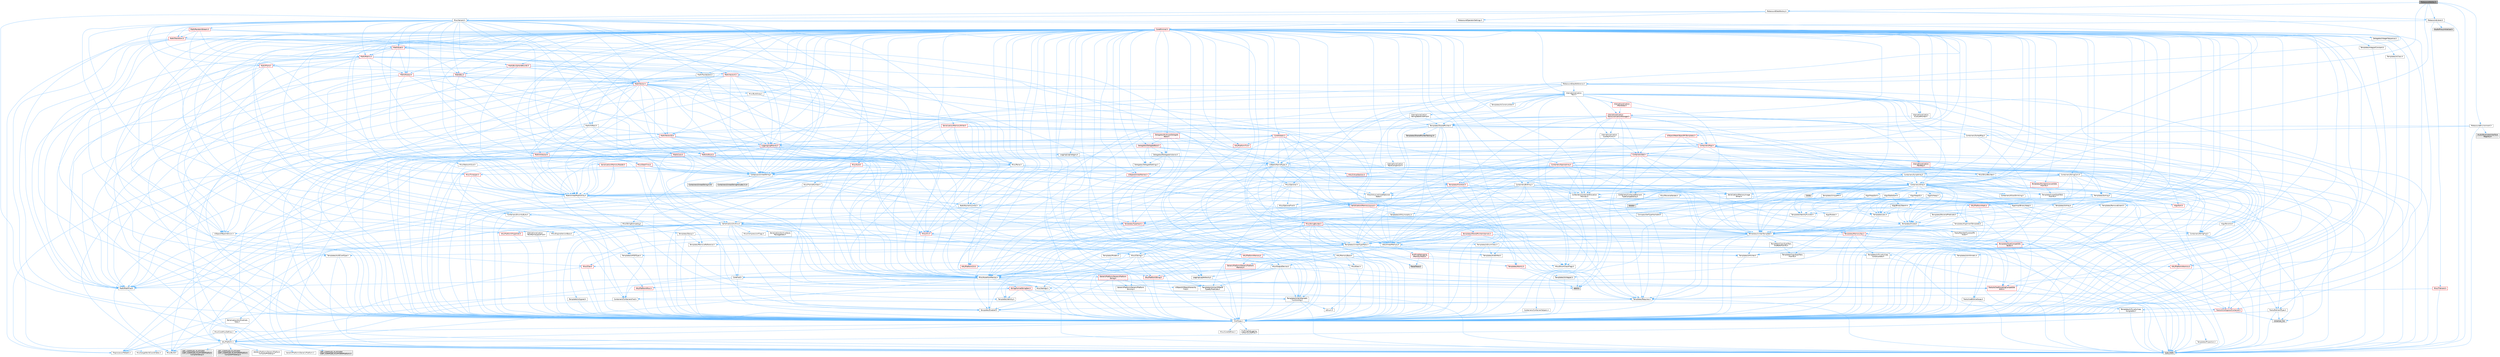 digraph "MetasoundVertex.h"
{
 // INTERACTIVE_SVG=YES
 // LATEX_PDF_SIZE
  bgcolor="transparent";
  edge [fontname=Helvetica,fontsize=10,labelfontname=Helvetica,labelfontsize=10];
  node [fontname=Helvetica,fontsize=10,shape=box,height=0.2,width=0.4];
  Node1 [id="Node000001",label="MetasoundVertex.h",height=0.2,width=0.4,color="gray40", fillcolor="grey60", style="filled", fontcolor="black",tooltip=" "];
  Node1 -> Node2 [id="edge1_Node000001_Node000002",color="steelblue1",style="solid",tooltip=" "];
  Node2 [id="Node000002",label="Containers/Array.h",height=0.2,width=0.4,color="grey40", fillcolor="white", style="filled",URL="$df/dd0/Array_8h.html",tooltip=" "];
  Node2 -> Node3 [id="edge2_Node000002_Node000003",color="steelblue1",style="solid",tooltip=" "];
  Node3 [id="Node000003",label="CoreTypes.h",height=0.2,width=0.4,color="grey40", fillcolor="white", style="filled",URL="$dc/dec/CoreTypes_8h.html",tooltip=" "];
  Node3 -> Node4 [id="edge3_Node000003_Node000004",color="steelblue1",style="solid",tooltip=" "];
  Node4 [id="Node000004",label="HAL/Platform.h",height=0.2,width=0.4,color="grey40", fillcolor="white", style="filled",URL="$d9/dd0/Platform_8h.html",tooltip=" "];
  Node4 -> Node5 [id="edge4_Node000004_Node000005",color="steelblue1",style="solid",tooltip=" "];
  Node5 [id="Node000005",label="Misc/Build.h",height=0.2,width=0.4,color="grey40", fillcolor="white", style="filled",URL="$d3/dbb/Build_8h.html",tooltip=" "];
  Node4 -> Node6 [id="edge5_Node000004_Node000006",color="steelblue1",style="solid",tooltip=" "];
  Node6 [id="Node000006",label="Misc/LargeWorldCoordinates.h",height=0.2,width=0.4,color="grey40", fillcolor="white", style="filled",URL="$d2/dcb/LargeWorldCoordinates_8h.html",tooltip=" "];
  Node4 -> Node7 [id="edge6_Node000004_Node000007",color="steelblue1",style="solid",tooltip=" "];
  Node7 [id="Node000007",label="type_traits",height=0.2,width=0.4,color="grey60", fillcolor="#E0E0E0", style="filled",tooltip=" "];
  Node4 -> Node8 [id="edge7_Node000004_Node000008",color="steelblue1",style="solid",tooltip=" "];
  Node8 [id="Node000008",label="PreprocessorHelpers.h",height=0.2,width=0.4,color="grey40", fillcolor="white", style="filled",URL="$db/ddb/PreprocessorHelpers_8h.html",tooltip=" "];
  Node4 -> Node9 [id="edge8_Node000004_Node000009",color="steelblue1",style="solid",tooltip=" "];
  Node9 [id="Node000009",label="UBT_COMPILED_PLATFORM\l/UBT_COMPILED_PLATFORMPlatform\lCompilerPreSetup.h",height=0.2,width=0.4,color="grey60", fillcolor="#E0E0E0", style="filled",tooltip=" "];
  Node4 -> Node10 [id="edge9_Node000004_Node000010",color="steelblue1",style="solid",tooltip=" "];
  Node10 [id="Node000010",label="GenericPlatform/GenericPlatform\lCompilerPreSetup.h",height=0.2,width=0.4,color="grey40", fillcolor="white", style="filled",URL="$d9/dc8/GenericPlatformCompilerPreSetup_8h.html",tooltip=" "];
  Node4 -> Node11 [id="edge10_Node000004_Node000011",color="steelblue1",style="solid",tooltip=" "];
  Node11 [id="Node000011",label="GenericPlatform/GenericPlatform.h",height=0.2,width=0.4,color="grey40", fillcolor="white", style="filled",URL="$d6/d84/GenericPlatform_8h.html",tooltip=" "];
  Node4 -> Node12 [id="edge11_Node000004_Node000012",color="steelblue1",style="solid",tooltip=" "];
  Node12 [id="Node000012",label="UBT_COMPILED_PLATFORM\l/UBT_COMPILED_PLATFORMPlatform.h",height=0.2,width=0.4,color="grey60", fillcolor="#E0E0E0", style="filled",tooltip=" "];
  Node4 -> Node13 [id="edge12_Node000004_Node000013",color="steelblue1",style="solid",tooltip=" "];
  Node13 [id="Node000013",label="UBT_COMPILED_PLATFORM\l/UBT_COMPILED_PLATFORMPlatform\lCompilerSetup.h",height=0.2,width=0.4,color="grey60", fillcolor="#E0E0E0", style="filled",tooltip=" "];
  Node3 -> Node14 [id="edge13_Node000003_Node000014",color="steelblue1",style="solid",tooltip=" "];
  Node14 [id="Node000014",label="ProfilingDebugging\l/UMemoryDefines.h",height=0.2,width=0.4,color="grey40", fillcolor="white", style="filled",URL="$d2/da2/UMemoryDefines_8h.html",tooltip=" "];
  Node3 -> Node15 [id="edge14_Node000003_Node000015",color="steelblue1",style="solid",tooltip=" "];
  Node15 [id="Node000015",label="Misc/CoreMiscDefines.h",height=0.2,width=0.4,color="grey40", fillcolor="white", style="filled",URL="$da/d38/CoreMiscDefines_8h.html",tooltip=" "];
  Node15 -> Node4 [id="edge15_Node000015_Node000004",color="steelblue1",style="solid",tooltip=" "];
  Node15 -> Node8 [id="edge16_Node000015_Node000008",color="steelblue1",style="solid",tooltip=" "];
  Node3 -> Node16 [id="edge17_Node000003_Node000016",color="steelblue1",style="solid",tooltip=" "];
  Node16 [id="Node000016",label="Misc/CoreDefines.h",height=0.2,width=0.4,color="grey40", fillcolor="white", style="filled",URL="$d3/dd2/CoreDefines_8h.html",tooltip=" "];
  Node2 -> Node17 [id="edge18_Node000002_Node000017",color="steelblue1",style="solid",tooltip=" "];
  Node17 [id="Node000017",label="Misc/AssertionMacros.h",height=0.2,width=0.4,color="grey40", fillcolor="white", style="filled",URL="$d0/dfa/AssertionMacros_8h.html",tooltip=" "];
  Node17 -> Node3 [id="edge19_Node000017_Node000003",color="steelblue1",style="solid",tooltip=" "];
  Node17 -> Node4 [id="edge20_Node000017_Node000004",color="steelblue1",style="solid",tooltip=" "];
  Node17 -> Node18 [id="edge21_Node000017_Node000018",color="steelblue1",style="solid",tooltip=" "];
  Node18 [id="Node000018",label="HAL/PlatformMisc.h",height=0.2,width=0.4,color="red", fillcolor="#FFF0F0", style="filled",URL="$d0/df5/PlatformMisc_8h.html",tooltip=" "];
  Node18 -> Node3 [id="edge22_Node000018_Node000003",color="steelblue1",style="solid",tooltip=" "];
  Node17 -> Node8 [id="edge23_Node000017_Node000008",color="steelblue1",style="solid",tooltip=" "];
  Node17 -> Node54 [id="edge24_Node000017_Node000054",color="steelblue1",style="solid",tooltip=" "];
  Node54 [id="Node000054",label="Templates/EnableIf.h",height=0.2,width=0.4,color="grey40", fillcolor="white", style="filled",URL="$d7/d60/EnableIf_8h.html",tooltip=" "];
  Node54 -> Node3 [id="edge25_Node000054_Node000003",color="steelblue1",style="solid",tooltip=" "];
  Node17 -> Node55 [id="edge26_Node000017_Node000055",color="steelblue1",style="solid",tooltip=" "];
  Node55 [id="Node000055",label="Templates/IsArrayOrRefOf\lTypeByPredicate.h",height=0.2,width=0.4,color="grey40", fillcolor="white", style="filled",URL="$d6/da1/IsArrayOrRefOfTypeByPredicate_8h.html",tooltip=" "];
  Node55 -> Node3 [id="edge27_Node000055_Node000003",color="steelblue1",style="solid",tooltip=" "];
  Node17 -> Node56 [id="edge28_Node000017_Node000056",color="steelblue1",style="solid",tooltip=" "];
  Node56 [id="Node000056",label="Templates/IsValidVariadic\lFunctionArg.h",height=0.2,width=0.4,color="grey40", fillcolor="white", style="filled",URL="$d0/dc8/IsValidVariadicFunctionArg_8h.html",tooltip=" "];
  Node56 -> Node3 [id="edge29_Node000056_Node000003",color="steelblue1",style="solid",tooltip=" "];
  Node56 -> Node57 [id="edge30_Node000056_Node000057",color="steelblue1",style="solid",tooltip=" "];
  Node57 [id="Node000057",label="IsEnum.h",height=0.2,width=0.4,color="grey40", fillcolor="white", style="filled",URL="$d4/de5/IsEnum_8h.html",tooltip=" "];
  Node56 -> Node7 [id="edge31_Node000056_Node000007",color="steelblue1",style="solid",tooltip=" "];
  Node17 -> Node58 [id="edge32_Node000017_Node000058",color="steelblue1",style="solid",tooltip=" "];
  Node58 [id="Node000058",label="Traits/IsCharEncodingCompatible\lWith.h",height=0.2,width=0.4,color="red", fillcolor="#FFF0F0", style="filled",URL="$df/dd1/IsCharEncodingCompatibleWith_8h.html",tooltip=" "];
  Node58 -> Node7 [id="edge33_Node000058_Node000007",color="steelblue1",style="solid",tooltip=" "];
  Node17 -> Node60 [id="edge34_Node000017_Node000060",color="steelblue1",style="solid",tooltip=" "];
  Node60 [id="Node000060",label="Misc/VarArgs.h",height=0.2,width=0.4,color="grey40", fillcolor="white", style="filled",URL="$d5/d6f/VarArgs_8h.html",tooltip=" "];
  Node60 -> Node3 [id="edge35_Node000060_Node000003",color="steelblue1",style="solid",tooltip=" "];
  Node17 -> Node61 [id="edge36_Node000017_Node000061",color="steelblue1",style="solid",tooltip=" "];
  Node61 [id="Node000061",label="String/FormatStringSan.h",height=0.2,width=0.4,color="red", fillcolor="#FFF0F0", style="filled",URL="$d3/d8b/FormatStringSan_8h.html",tooltip=" "];
  Node61 -> Node7 [id="edge37_Node000061_Node000007",color="steelblue1",style="solid",tooltip=" "];
  Node61 -> Node3 [id="edge38_Node000061_Node000003",color="steelblue1",style="solid",tooltip=" "];
  Node61 -> Node62 [id="edge39_Node000061_Node000062",color="steelblue1",style="solid",tooltip=" "];
  Node62 [id="Node000062",label="Templates/Requires.h",height=0.2,width=0.4,color="grey40", fillcolor="white", style="filled",URL="$dc/d96/Requires_8h.html",tooltip=" "];
  Node62 -> Node54 [id="edge40_Node000062_Node000054",color="steelblue1",style="solid",tooltip=" "];
  Node62 -> Node7 [id="edge41_Node000062_Node000007",color="steelblue1",style="solid",tooltip=" "];
  Node61 -> Node63 [id="edge42_Node000061_Node000063",color="steelblue1",style="solid",tooltip=" "];
  Node63 [id="Node000063",label="Templates/Identity.h",height=0.2,width=0.4,color="grey40", fillcolor="white", style="filled",URL="$d0/dd5/Identity_8h.html",tooltip=" "];
  Node61 -> Node56 [id="edge43_Node000061_Node000056",color="steelblue1",style="solid",tooltip=" "];
  Node61 -> Node26 [id="edge44_Node000061_Node000026",color="steelblue1",style="solid",tooltip=" "];
  Node26 [id="Node000026",label="Containers/ContainersFwd.h",height=0.2,width=0.4,color="grey40", fillcolor="white", style="filled",URL="$d4/d0a/ContainersFwd_8h.html",tooltip=" "];
  Node26 -> Node4 [id="edge45_Node000026_Node000004",color="steelblue1",style="solid",tooltip=" "];
  Node26 -> Node3 [id="edge46_Node000026_Node000003",color="steelblue1",style="solid",tooltip=" "];
  Node26 -> Node23 [id="edge47_Node000026_Node000023",color="steelblue1",style="solid",tooltip=" "];
  Node23 [id="Node000023",label="Traits/IsContiguousContainer.h",height=0.2,width=0.4,color="red", fillcolor="#FFF0F0", style="filled",URL="$d5/d3c/IsContiguousContainer_8h.html",tooltip=" "];
  Node23 -> Node3 [id="edge48_Node000023_Node000003",color="steelblue1",style="solid",tooltip=" "];
  Node23 -> Node22 [id="edge49_Node000023_Node000022",color="steelblue1",style="solid",tooltip=" "];
  Node22 [id="Node000022",label="initializer_list",height=0.2,width=0.4,color="grey60", fillcolor="#E0E0E0", style="filled",tooltip=" "];
  Node17 -> Node67 [id="edge50_Node000017_Node000067",color="steelblue1",style="solid",tooltip=" "];
  Node67 [id="Node000067",label="atomic",height=0.2,width=0.4,color="grey60", fillcolor="#E0E0E0", style="filled",tooltip=" "];
  Node2 -> Node68 [id="edge51_Node000002_Node000068",color="steelblue1",style="solid",tooltip=" "];
  Node68 [id="Node000068",label="Misc/IntrusiveUnsetOptional\lState.h",height=0.2,width=0.4,color="grey40", fillcolor="white", style="filled",URL="$d2/d0a/IntrusiveUnsetOptionalState_8h.html",tooltip=" "];
  Node68 -> Node69 [id="edge52_Node000068_Node000069",color="steelblue1",style="solid",tooltip=" "];
  Node69 [id="Node000069",label="Misc/OptionalFwd.h",height=0.2,width=0.4,color="grey40", fillcolor="white", style="filled",URL="$dc/d50/OptionalFwd_8h.html",tooltip=" "];
  Node2 -> Node70 [id="edge53_Node000002_Node000070",color="steelblue1",style="solid",tooltip=" "];
  Node70 [id="Node000070",label="Misc/ReverseIterate.h",height=0.2,width=0.4,color="grey40", fillcolor="white", style="filled",URL="$db/de3/ReverseIterate_8h.html",tooltip=" "];
  Node70 -> Node4 [id="edge54_Node000070_Node000004",color="steelblue1",style="solid",tooltip=" "];
  Node70 -> Node71 [id="edge55_Node000070_Node000071",color="steelblue1",style="solid",tooltip=" "];
  Node71 [id="Node000071",label="iterator",height=0.2,width=0.4,color="grey60", fillcolor="#E0E0E0", style="filled",tooltip=" "];
  Node2 -> Node72 [id="edge56_Node000002_Node000072",color="steelblue1",style="solid",tooltip=" "];
  Node72 [id="Node000072",label="HAL/UnrealMemory.h",height=0.2,width=0.4,color="grey40", fillcolor="white", style="filled",URL="$d9/d96/UnrealMemory_8h.html",tooltip=" "];
  Node72 -> Node3 [id="edge57_Node000072_Node000003",color="steelblue1",style="solid",tooltip=" "];
  Node72 -> Node73 [id="edge58_Node000072_Node000073",color="steelblue1",style="solid",tooltip=" "];
  Node73 [id="Node000073",label="GenericPlatform/GenericPlatform\lMemory.h",height=0.2,width=0.4,color="red", fillcolor="#FFF0F0", style="filled",URL="$dd/d22/GenericPlatformMemory_8h.html",tooltip=" "];
  Node73 -> Node25 [id="edge59_Node000073_Node000025",color="steelblue1",style="solid",tooltip=" "];
  Node25 [id="Node000025",label="CoreFwd.h",height=0.2,width=0.4,color="grey40", fillcolor="white", style="filled",URL="$d1/d1e/CoreFwd_8h.html",tooltip=" "];
  Node25 -> Node3 [id="edge60_Node000025_Node000003",color="steelblue1",style="solid",tooltip=" "];
  Node25 -> Node26 [id="edge61_Node000025_Node000026",color="steelblue1",style="solid",tooltip=" "];
  Node25 -> Node27 [id="edge62_Node000025_Node000027",color="steelblue1",style="solid",tooltip=" "];
  Node27 [id="Node000027",label="Math/MathFwd.h",height=0.2,width=0.4,color="grey40", fillcolor="white", style="filled",URL="$d2/d10/MathFwd_8h.html",tooltip=" "];
  Node27 -> Node4 [id="edge63_Node000027_Node000004",color="steelblue1",style="solid",tooltip=" "];
  Node25 -> Node28 [id="edge64_Node000025_Node000028",color="steelblue1",style="solid",tooltip=" "];
  Node28 [id="Node000028",label="UObject/UObjectHierarchy\lFwd.h",height=0.2,width=0.4,color="grey40", fillcolor="white", style="filled",URL="$d3/d13/UObjectHierarchyFwd_8h.html",tooltip=" "];
  Node73 -> Node3 [id="edge65_Node000073_Node000003",color="steelblue1",style="solid",tooltip=" "];
  Node73 -> Node74 [id="edge66_Node000073_Node000074",color="steelblue1",style="solid",tooltip=" "];
  Node74 [id="Node000074",label="HAL/PlatformString.h",height=0.2,width=0.4,color="red", fillcolor="#FFF0F0", style="filled",URL="$db/db5/PlatformString_8h.html",tooltip=" "];
  Node74 -> Node3 [id="edge67_Node000074_Node000003",color="steelblue1",style="solid",tooltip=" "];
  Node72 -> Node76 [id="edge68_Node000072_Node000076",color="steelblue1",style="solid",tooltip=" "];
  Node76 [id="Node000076",label="HAL/MemoryBase.h",height=0.2,width=0.4,color="grey40", fillcolor="white", style="filled",URL="$d6/d9f/MemoryBase_8h.html",tooltip=" "];
  Node76 -> Node3 [id="edge69_Node000076_Node000003",color="steelblue1",style="solid",tooltip=" "];
  Node76 -> Node47 [id="edge70_Node000076_Node000047",color="steelblue1",style="solid",tooltip=" "];
  Node47 [id="Node000047",label="HAL/PlatformAtomics.h",height=0.2,width=0.4,color="red", fillcolor="#FFF0F0", style="filled",URL="$d3/d36/PlatformAtomics_8h.html",tooltip=" "];
  Node47 -> Node3 [id="edge71_Node000047_Node000003",color="steelblue1",style="solid",tooltip=" "];
  Node76 -> Node30 [id="edge72_Node000076_Node000030",color="steelblue1",style="solid",tooltip=" "];
  Node30 [id="Node000030",label="HAL/PlatformCrt.h",height=0.2,width=0.4,color="red", fillcolor="#FFF0F0", style="filled",URL="$d8/d75/PlatformCrt_8h.html",tooltip=" "];
  Node76 -> Node77 [id="edge73_Node000076_Node000077",color="steelblue1",style="solid",tooltip=" "];
  Node77 [id="Node000077",label="Misc/Exec.h",height=0.2,width=0.4,color="grey40", fillcolor="white", style="filled",URL="$de/ddb/Exec_8h.html",tooltip=" "];
  Node77 -> Node3 [id="edge74_Node000077_Node000003",color="steelblue1",style="solid",tooltip=" "];
  Node77 -> Node17 [id="edge75_Node000077_Node000017",color="steelblue1",style="solid",tooltip=" "];
  Node76 -> Node78 [id="edge76_Node000076_Node000078",color="steelblue1",style="solid",tooltip=" "];
  Node78 [id="Node000078",label="Misc/OutputDevice.h",height=0.2,width=0.4,color="grey40", fillcolor="white", style="filled",URL="$d7/d32/OutputDevice_8h.html",tooltip=" "];
  Node78 -> Node25 [id="edge77_Node000078_Node000025",color="steelblue1",style="solid",tooltip=" "];
  Node78 -> Node3 [id="edge78_Node000078_Node000003",color="steelblue1",style="solid",tooltip=" "];
  Node78 -> Node79 [id="edge79_Node000078_Node000079",color="steelblue1",style="solid",tooltip=" "];
  Node79 [id="Node000079",label="Logging/LogVerbosity.h",height=0.2,width=0.4,color="grey40", fillcolor="white", style="filled",URL="$d2/d8f/LogVerbosity_8h.html",tooltip=" "];
  Node79 -> Node3 [id="edge80_Node000079_Node000003",color="steelblue1",style="solid",tooltip=" "];
  Node78 -> Node60 [id="edge81_Node000078_Node000060",color="steelblue1",style="solid",tooltip=" "];
  Node78 -> Node55 [id="edge82_Node000078_Node000055",color="steelblue1",style="solid",tooltip=" "];
  Node78 -> Node56 [id="edge83_Node000078_Node000056",color="steelblue1",style="solid",tooltip=" "];
  Node78 -> Node58 [id="edge84_Node000078_Node000058",color="steelblue1",style="solid",tooltip=" "];
  Node76 -> Node80 [id="edge85_Node000076_Node000080",color="steelblue1",style="solid",tooltip=" "];
  Node80 [id="Node000080",label="Templates/Atomic.h",height=0.2,width=0.4,color="red", fillcolor="#FFF0F0", style="filled",URL="$d3/d91/Atomic_8h.html",tooltip=" "];
  Node80 -> Node83 [id="edge86_Node000080_Node000083",color="steelblue1",style="solid",tooltip=" "];
  Node83 [id="Node000083",label="Templates/IsIntegral.h",height=0.2,width=0.4,color="grey40", fillcolor="white", style="filled",URL="$da/d64/IsIntegral_8h.html",tooltip=" "];
  Node83 -> Node3 [id="edge87_Node000083_Node000003",color="steelblue1",style="solid",tooltip=" "];
  Node80 -> Node67 [id="edge88_Node000080_Node000067",color="steelblue1",style="solid",tooltip=" "];
  Node72 -> Node89 [id="edge89_Node000072_Node000089",color="steelblue1",style="solid",tooltip=" "];
  Node89 [id="Node000089",label="HAL/PlatformMemory.h",height=0.2,width=0.4,color="red", fillcolor="#FFF0F0", style="filled",URL="$de/d68/PlatformMemory_8h.html",tooltip=" "];
  Node89 -> Node3 [id="edge90_Node000089_Node000003",color="steelblue1",style="solid",tooltip=" "];
  Node89 -> Node73 [id="edge91_Node000089_Node000073",color="steelblue1",style="solid",tooltip=" "];
  Node72 -> Node91 [id="edge92_Node000072_Node000091",color="steelblue1",style="solid",tooltip=" "];
  Node91 [id="Node000091",label="ProfilingDebugging\l/MemoryTrace.h",height=0.2,width=0.4,color="red", fillcolor="#FFF0F0", style="filled",URL="$da/dd7/MemoryTrace_8h.html",tooltip=" "];
  Node91 -> Node4 [id="edge93_Node000091_Node000004",color="steelblue1",style="solid",tooltip=" "];
  Node91 -> Node42 [id="edge94_Node000091_Node000042",color="steelblue1",style="solid",tooltip=" "];
  Node42 [id="Node000042",label="Misc/EnumClassFlags.h",height=0.2,width=0.4,color="grey40", fillcolor="white", style="filled",URL="$d8/de7/EnumClassFlags_8h.html",tooltip=" "];
  Node91 -> Node53 [id="edge95_Node000091_Node000053",color="steelblue1",style="solid",tooltip=" "];
  Node53 [id="Node000053",label="Trace/Trace.h",height=0.2,width=0.4,color="grey60", fillcolor="#E0E0E0", style="filled",tooltip=" "];
  Node72 -> Node92 [id="edge96_Node000072_Node000092",color="steelblue1",style="solid",tooltip=" "];
  Node92 [id="Node000092",label="Templates/IsPointer.h",height=0.2,width=0.4,color="grey40", fillcolor="white", style="filled",URL="$d7/d05/IsPointer_8h.html",tooltip=" "];
  Node92 -> Node3 [id="edge97_Node000092_Node000003",color="steelblue1",style="solid",tooltip=" "];
  Node2 -> Node93 [id="edge98_Node000002_Node000093",color="steelblue1",style="solid",tooltip=" "];
  Node93 [id="Node000093",label="Templates/UnrealTypeTraits.h",height=0.2,width=0.4,color="grey40", fillcolor="white", style="filled",URL="$d2/d2d/UnrealTypeTraits_8h.html",tooltip=" "];
  Node93 -> Node3 [id="edge99_Node000093_Node000003",color="steelblue1",style="solid",tooltip=" "];
  Node93 -> Node92 [id="edge100_Node000093_Node000092",color="steelblue1",style="solid",tooltip=" "];
  Node93 -> Node17 [id="edge101_Node000093_Node000017",color="steelblue1",style="solid",tooltip=" "];
  Node93 -> Node85 [id="edge102_Node000093_Node000085",color="steelblue1",style="solid",tooltip=" "];
  Node85 [id="Node000085",label="Templates/AndOrNot.h",height=0.2,width=0.4,color="grey40", fillcolor="white", style="filled",URL="$db/d0a/AndOrNot_8h.html",tooltip=" "];
  Node85 -> Node3 [id="edge103_Node000085_Node000003",color="steelblue1",style="solid",tooltip=" "];
  Node93 -> Node54 [id="edge104_Node000093_Node000054",color="steelblue1",style="solid",tooltip=" "];
  Node93 -> Node94 [id="edge105_Node000093_Node000094",color="steelblue1",style="solid",tooltip=" "];
  Node94 [id="Node000094",label="Templates/IsArithmetic.h",height=0.2,width=0.4,color="grey40", fillcolor="white", style="filled",URL="$d2/d5d/IsArithmetic_8h.html",tooltip=" "];
  Node94 -> Node3 [id="edge106_Node000094_Node000003",color="steelblue1",style="solid",tooltip=" "];
  Node93 -> Node57 [id="edge107_Node000093_Node000057",color="steelblue1",style="solid",tooltip=" "];
  Node93 -> Node95 [id="edge108_Node000093_Node000095",color="steelblue1",style="solid",tooltip=" "];
  Node95 [id="Node000095",label="Templates/Models.h",height=0.2,width=0.4,color="grey40", fillcolor="white", style="filled",URL="$d3/d0c/Models_8h.html",tooltip=" "];
  Node95 -> Node63 [id="edge109_Node000095_Node000063",color="steelblue1",style="solid",tooltip=" "];
  Node93 -> Node96 [id="edge110_Node000093_Node000096",color="steelblue1",style="solid",tooltip=" "];
  Node96 [id="Node000096",label="Templates/IsPODType.h",height=0.2,width=0.4,color="grey40", fillcolor="white", style="filled",URL="$d7/db1/IsPODType_8h.html",tooltip=" "];
  Node96 -> Node3 [id="edge111_Node000096_Node000003",color="steelblue1",style="solid",tooltip=" "];
  Node93 -> Node97 [id="edge112_Node000093_Node000097",color="steelblue1",style="solid",tooltip=" "];
  Node97 [id="Node000097",label="Templates/IsUECoreType.h",height=0.2,width=0.4,color="grey40", fillcolor="white", style="filled",URL="$d1/db8/IsUECoreType_8h.html",tooltip=" "];
  Node97 -> Node3 [id="edge113_Node000097_Node000003",color="steelblue1",style="solid",tooltip=" "];
  Node97 -> Node7 [id="edge114_Node000097_Node000007",color="steelblue1",style="solid",tooltip=" "];
  Node93 -> Node86 [id="edge115_Node000093_Node000086",color="steelblue1",style="solid",tooltip=" "];
  Node86 [id="Node000086",label="Templates/IsTriviallyCopy\lConstructible.h",height=0.2,width=0.4,color="grey40", fillcolor="white", style="filled",URL="$d3/d78/IsTriviallyCopyConstructible_8h.html",tooltip=" "];
  Node86 -> Node3 [id="edge116_Node000086_Node000003",color="steelblue1",style="solid",tooltip=" "];
  Node86 -> Node7 [id="edge117_Node000086_Node000007",color="steelblue1",style="solid",tooltip=" "];
  Node2 -> Node98 [id="edge118_Node000002_Node000098",color="steelblue1",style="solid",tooltip=" "];
  Node98 [id="Node000098",label="Templates/UnrealTemplate.h",height=0.2,width=0.4,color="grey40", fillcolor="white", style="filled",URL="$d4/d24/UnrealTemplate_8h.html",tooltip=" "];
  Node98 -> Node3 [id="edge119_Node000098_Node000003",color="steelblue1",style="solid",tooltip=" "];
  Node98 -> Node92 [id="edge120_Node000098_Node000092",color="steelblue1",style="solid",tooltip=" "];
  Node98 -> Node72 [id="edge121_Node000098_Node000072",color="steelblue1",style="solid",tooltip=" "];
  Node98 -> Node99 [id="edge122_Node000098_Node000099",color="steelblue1",style="solid",tooltip=" "];
  Node99 [id="Node000099",label="Templates/CopyQualifiers\lAndRefsFromTo.h",height=0.2,width=0.4,color="grey40", fillcolor="white", style="filled",URL="$d3/db3/CopyQualifiersAndRefsFromTo_8h.html",tooltip=" "];
  Node99 -> Node100 [id="edge123_Node000099_Node000100",color="steelblue1",style="solid",tooltip=" "];
  Node100 [id="Node000100",label="Templates/CopyQualifiers\lFromTo.h",height=0.2,width=0.4,color="grey40", fillcolor="white", style="filled",URL="$d5/db4/CopyQualifiersFromTo_8h.html",tooltip=" "];
  Node98 -> Node93 [id="edge124_Node000098_Node000093",color="steelblue1",style="solid",tooltip=" "];
  Node98 -> Node101 [id="edge125_Node000098_Node000101",color="steelblue1",style="solid",tooltip=" "];
  Node101 [id="Node000101",label="Templates/RemoveReference.h",height=0.2,width=0.4,color="grey40", fillcolor="white", style="filled",URL="$da/dbe/RemoveReference_8h.html",tooltip=" "];
  Node101 -> Node3 [id="edge126_Node000101_Node000003",color="steelblue1",style="solid",tooltip=" "];
  Node98 -> Node62 [id="edge127_Node000098_Node000062",color="steelblue1",style="solid",tooltip=" "];
  Node98 -> Node102 [id="edge128_Node000098_Node000102",color="steelblue1",style="solid",tooltip=" "];
  Node102 [id="Node000102",label="Templates/TypeCompatible\lBytes.h",height=0.2,width=0.4,color="red", fillcolor="#FFF0F0", style="filled",URL="$df/d0a/TypeCompatibleBytes_8h.html",tooltip=" "];
  Node102 -> Node3 [id="edge129_Node000102_Node000003",color="steelblue1",style="solid",tooltip=" "];
  Node102 -> Node7 [id="edge130_Node000102_Node000007",color="steelblue1",style="solid",tooltip=" "];
  Node98 -> Node63 [id="edge131_Node000098_Node000063",color="steelblue1",style="solid",tooltip=" "];
  Node98 -> Node23 [id="edge132_Node000098_Node000023",color="steelblue1",style="solid",tooltip=" "];
  Node98 -> Node103 [id="edge133_Node000098_Node000103",color="steelblue1",style="solid",tooltip=" "];
  Node103 [id="Node000103",label="Traits/UseBitwiseSwap.h",height=0.2,width=0.4,color="grey40", fillcolor="white", style="filled",URL="$db/df3/UseBitwiseSwap_8h.html",tooltip=" "];
  Node103 -> Node3 [id="edge134_Node000103_Node000003",color="steelblue1",style="solid",tooltip=" "];
  Node103 -> Node7 [id="edge135_Node000103_Node000007",color="steelblue1",style="solid",tooltip=" "];
  Node98 -> Node7 [id="edge136_Node000098_Node000007",color="steelblue1",style="solid",tooltip=" "];
  Node2 -> Node104 [id="edge137_Node000002_Node000104",color="steelblue1",style="solid",tooltip=" "];
  Node104 [id="Node000104",label="Containers/AllowShrinking.h",height=0.2,width=0.4,color="grey40", fillcolor="white", style="filled",URL="$d7/d1a/AllowShrinking_8h.html",tooltip=" "];
  Node104 -> Node3 [id="edge138_Node000104_Node000003",color="steelblue1",style="solid",tooltip=" "];
  Node2 -> Node105 [id="edge139_Node000002_Node000105",color="steelblue1",style="solid",tooltip=" "];
  Node105 [id="Node000105",label="Containers/ContainerAllocation\lPolicies.h",height=0.2,width=0.4,color="grey40", fillcolor="white", style="filled",URL="$d7/dff/ContainerAllocationPolicies_8h.html",tooltip=" "];
  Node105 -> Node3 [id="edge140_Node000105_Node000003",color="steelblue1",style="solid",tooltip=" "];
  Node105 -> Node106 [id="edge141_Node000105_Node000106",color="steelblue1",style="solid",tooltip=" "];
  Node106 [id="Node000106",label="Containers/ContainerHelpers.h",height=0.2,width=0.4,color="grey40", fillcolor="white", style="filled",URL="$d7/d33/ContainerHelpers_8h.html",tooltip=" "];
  Node106 -> Node3 [id="edge142_Node000106_Node000003",color="steelblue1",style="solid",tooltip=" "];
  Node105 -> Node105 [id="edge143_Node000105_Node000105",color="steelblue1",style="solid",tooltip=" "];
  Node105 -> Node107 [id="edge144_Node000105_Node000107",color="steelblue1",style="solid",tooltip=" "];
  Node107 [id="Node000107",label="HAL/PlatformMath.h",height=0.2,width=0.4,color="red", fillcolor="#FFF0F0", style="filled",URL="$dc/d53/PlatformMath_8h.html",tooltip=" "];
  Node107 -> Node3 [id="edge145_Node000107_Node000003",color="steelblue1",style="solid",tooltip=" "];
  Node105 -> Node72 [id="edge146_Node000105_Node000072",color="steelblue1",style="solid",tooltip=" "];
  Node105 -> Node40 [id="edge147_Node000105_Node000040",color="steelblue1",style="solid",tooltip=" "];
  Node40 [id="Node000040",label="Math/NumericLimits.h",height=0.2,width=0.4,color="grey40", fillcolor="white", style="filled",URL="$df/d1b/NumericLimits_8h.html",tooltip=" "];
  Node40 -> Node3 [id="edge148_Node000040_Node000003",color="steelblue1",style="solid",tooltip=" "];
  Node105 -> Node17 [id="edge149_Node000105_Node000017",color="steelblue1",style="solid",tooltip=" "];
  Node105 -> Node115 [id="edge150_Node000105_Node000115",color="steelblue1",style="solid",tooltip=" "];
  Node115 [id="Node000115",label="Templates/IsPolymorphic.h",height=0.2,width=0.4,color="grey40", fillcolor="white", style="filled",URL="$dc/d20/IsPolymorphic_8h.html",tooltip=" "];
  Node105 -> Node116 [id="edge151_Node000105_Node000116",color="steelblue1",style="solid",tooltip=" "];
  Node116 [id="Node000116",label="Templates/MemoryOps.h",height=0.2,width=0.4,color="red", fillcolor="#FFF0F0", style="filled",URL="$db/dea/MemoryOps_8h.html",tooltip=" "];
  Node116 -> Node3 [id="edge152_Node000116_Node000003",color="steelblue1",style="solid",tooltip=" "];
  Node116 -> Node72 [id="edge153_Node000116_Node000072",color="steelblue1",style="solid",tooltip=" "];
  Node116 -> Node87 [id="edge154_Node000116_Node000087",color="steelblue1",style="solid",tooltip=" "];
  Node87 [id="Node000087",label="Templates/IsTriviallyCopy\lAssignable.h",height=0.2,width=0.4,color="grey40", fillcolor="white", style="filled",URL="$d2/df2/IsTriviallyCopyAssignable_8h.html",tooltip=" "];
  Node87 -> Node3 [id="edge155_Node000087_Node000003",color="steelblue1",style="solid",tooltip=" "];
  Node87 -> Node7 [id="edge156_Node000087_Node000007",color="steelblue1",style="solid",tooltip=" "];
  Node116 -> Node86 [id="edge157_Node000116_Node000086",color="steelblue1",style="solid",tooltip=" "];
  Node116 -> Node62 [id="edge158_Node000116_Node000062",color="steelblue1",style="solid",tooltip=" "];
  Node116 -> Node93 [id="edge159_Node000116_Node000093",color="steelblue1",style="solid",tooltip=" "];
  Node116 -> Node103 [id="edge160_Node000116_Node000103",color="steelblue1",style="solid",tooltip=" "];
  Node116 -> Node7 [id="edge161_Node000116_Node000007",color="steelblue1",style="solid",tooltip=" "];
  Node105 -> Node102 [id="edge162_Node000105_Node000102",color="steelblue1",style="solid",tooltip=" "];
  Node105 -> Node7 [id="edge163_Node000105_Node000007",color="steelblue1",style="solid",tooltip=" "];
  Node2 -> Node117 [id="edge164_Node000002_Node000117",color="steelblue1",style="solid",tooltip=" "];
  Node117 [id="Node000117",label="Containers/ContainerElement\lTypeCompatibility.h",height=0.2,width=0.4,color="grey40", fillcolor="white", style="filled",URL="$df/ddf/ContainerElementTypeCompatibility_8h.html",tooltip=" "];
  Node117 -> Node3 [id="edge165_Node000117_Node000003",color="steelblue1",style="solid",tooltip=" "];
  Node117 -> Node93 [id="edge166_Node000117_Node000093",color="steelblue1",style="solid",tooltip=" "];
  Node2 -> Node118 [id="edge167_Node000002_Node000118",color="steelblue1",style="solid",tooltip=" "];
  Node118 [id="Node000118",label="Serialization/Archive.h",height=0.2,width=0.4,color="grey40", fillcolor="white", style="filled",URL="$d7/d3b/Archive_8h.html",tooltip=" "];
  Node118 -> Node25 [id="edge168_Node000118_Node000025",color="steelblue1",style="solid",tooltip=" "];
  Node118 -> Node3 [id="edge169_Node000118_Node000003",color="steelblue1",style="solid",tooltip=" "];
  Node118 -> Node119 [id="edge170_Node000118_Node000119",color="steelblue1",style="solid",tooltip=" "];
  Node119 [id="Node000119",label="HAL/PlatformProperties.h",height=0.2,width=0.4,color="red", fillcolor="#FFF0F0", style="filled",URL="$d9/db0/PlatformProperties_8h.html",tooltip=" "];
  Node119 -> Node3 [id="edge171_Node000119_Node000003",color="steelblue1",style="solid",tooltip=" "];
  Node118 -> Node122 [id="edge172_Node000118_Node000122",color="steelblue1",style="solid",tooltip=" "];
  Node122 [id="Node000122",label="Internationalization\l/TextNamespaceFwd.h",height=0.2,width=0.4,color="grey40", fillcolor="white", style="filled",URL="$d8/d97/TextNamespaceFwd_8h.html",tooltip=" "];
  Node122 -> Node3 [id="edge173_Node000122_Node000003",color="steelblue1",style="solid",tooltip=" "];
  Node118 -> Node27 [id="edge174_Node000118_Node000027",color="steelblue1",style="solid",tooltip=" "];
  Node118 -> Node17 [id="edge175_Node000118_Node000017",color="steelblue1",style="solid",tooltip=" "];
  Node118 -> Node5 [id="edge176_Node000118_Node000005",color="steelblue1",style="solid",tooltip=" "];
  Node118 -> Node41 [id="edge177_Node000118_Node000041",color="steelblue1",style="solid",tooltip=" "];
  Node41 [id="Node000041",label="Misc/CompressionFlags.h",height=0.2,width=0.4,color="grey40", fillcolor="white", style="filled",URL="$d9/d76/CompressionFlags_8h.html",tooltip=" "];
  Node118 -> Node123 [id="edge178_Node000118_Node000123",color="steelblue1",style="solid",tooltip=" "];
  Node123 [id="Node000123",label="Misc/EngineVersionBase.h",height=0.2,width=0.4,color="grey40", fillcolor="white", style="filled",URL="$d5/d2b/EngineVersionBase_8h.html",tooltip=" "];
  Node123 -> Node3 [id="edge179_Node000123_Node000003",color="steelblue1",style="solid",tooltip=" "];
  Node118 -> Node60 [id="edge180_Node000118_Node000060",color="steelblue1",style="solid",tooltip=" "];
  Node118 -> Node124 [id="edge181_Node000118_Node000124",color="steelblue1",style="solid",tooltip=" "];
  Node124 [id="Node000124",label="Serialization/ArchiveCook\lData.h",height=0.2,width=0.4,color="grey40", fillcolor="white", style="filled",URL="$dc/db6/ArchiveCookData_8h.html",tooltip=" "];
  Node124 -> Node4 [id="edge182_Node000124_Node000004",color="steelblue1",style="solid",tooltip=" "];
  Node118 -> Node125 [id="edge183_Node000118_Node000125",color="steelblue1",style="solid",tooltip=" "];
  Node125 [id="Node000125",label="Serialization/ArchiveSave\lPackageData.h",height=0.2,width=0.4,color="grey40", fillcolor="white", style="filled",URL="$d1/d37/ArchiveSavePackageData_8h.html",tooltip=" "];
  Node118 -> Node54 [id="edge184_Node000118_Node000054",color="steelblue1",style="solid",tooltip=" "];
  Node118 -> Node55 [id="edge185_Node000118_Node000055",color="steelblue1",style="solid",tooltip=" "];
  Node118 -> Node126 [id="edge186_Node000118_Node000126",color="steelblue1",style="solid",tooltip=" "];
  Node126 [id="Node000126",label="Templates/IsEnumClass.h",height=0.2,width=0.4,color="grey40", fillcolor="white", style="filled",URL="$d7/d15/IsEnumClass_8h.html",tooltip=" "];
  Node126 -> Node3 [id="edge187_Node000126_Node000003",color="steelblue1",style="solid",tooltip=" "];
  Node126 -> Node85 [id="edge188_Node000126_Node000085",color="steelblue1",style="solid",tooltip=" "];
  Node118 -> Node112 [id="edge189_Node000118_Node000112",color="steelblue1",style="solid",tooltip=" "];
  Node112 [id="Node000112",label="Templates/IsSigned.h",height=0.2,width=0.4,color="grey40", fillcolor="white", style="filled",URL="$d8/dd8/IsSigned_8h.html",tooltip=" "];
  Node112 -> Node3 [id="edge190_Node000112_Node000003",color="steelblue1",style="solid",tooltip=" "];
  Node118 -> Node56 [id="edge191_Node000118_Node000056",color="steelblue1",style="solid",tooltip=" "];
  Node118 -> Node98 [id="edge192_Node000118_Node000098",color="steelblue1",style="solid",tooltip=" "];
  Node118 -> Node58 [id="edge193_Node000118_Node000058",color="steelblue1",style="solid",tooltip=" "];
  Node118 -> Node127 [id="edge194_Node000118_Node000127",color="steelblue1",style="solid",tooltip=" "];
  Node127 [id="Node000127",label="UObject/ObjectVersion.h",height=0.2,width=0.4,color="grey40", fillcolor="white", style="filled",URL="$da/d63/ObjectVersion_8h.html",tooltip=" "];
  Node127 -> Node3 [id="edge195_Node000127_Node000003",color="steelblue1",style="solid",tooltip=" "];
  Node2 -> Node128 [id="edge196_Node000002_Node000128",color="steelblue1",style="solid",tooltip=" "];
  Node128 [id="Node000128",label="Serialization/MemoryImage\lWriter.h",height=0.2,width=0.4,color="grey40", fillcolor="white", style="filled",URL="$d0/d08/MemoryImageWriter_8h.html",tooltip=" "];
  Node128 -> Node3 [id="edge197_Node000128_Node000003",color="steelblue1",style="solid",tooltip=" "];
  Node128 -> Node129 [id="edge198_Node000128_Node000129",color="steelblue1",style="solid",tooltip=" "];
  Node129 [id="Node000129",label="Serialization/MemoryLayout.h",height=0.2,width=0.4,color="red", fillcolor="#FFF0F0", style="filled",URL="$d7/d66/MemoryLayout_8h.html",tooltip=" "];
  Node129 -> Node132 [id="edge199_Node000129_Node000132",color="steelblue1",style="solid",tooltip=" "];
  Node132 [id="Node000132",label="Containers/EnumAsByte.h",height=0.2,width=0.4,color="grey40", fillcolor="white", style="filled",URL="$d6/d9a/EnumAsByte_8h.html",tooltip=" "];
  Node132 -> Node3 [id="edge200_Node000132_Node000003",color="steelblue1",style="solid",tooltip=" "];
  Node132 -> Node96 [id="edge201_Node000132_Node000096",color="steelblue1",style="solid",tooltip=" "];
  Node132 -> Node133 [id="edge202_Node000132_Node000133",color="steelblue1",style="solid",tooltip=" "];
  Node133 [id="Node000133",label="Templates/TypeHash.h",height=0.2,width=0.4,color="red", fillcolor="#FFF0F0", style="filled",URL="$d1/d62/TypeHash_8h.html",tooltip=" "];
  Node133 -> Node3 [id="edge203_Node000133_Node000003",color="steelblue1",style="solid",tooltip=" "];
  Node133 -> Node62 [id="edge204_Node000133_Node000062",color="steelblue1",style="solid",tooltip=" "];
  Node133 -> Node134 [id="edge205_Node000133_Node000134",color="steelblue1",style="solid",tooltip=" "];
  Node134 [id="Node000134",label="Misc/Crc.h",height=0.2,width=0.4,color="red", fillcolor="#FFF0F0", style="filled",URL="$d4/dd2/Crc_8h.html",tooltip=" "];
  Node134 -> Node3 [id="edge206_Node000134_Node000003",color="steelblue1",style="solid",tooltip=" "];
  Node134 -> Node74 [id="edge207_Node000134_Node000074",color="steelblue1",style="solid",tooltip=" "];
  Node134 -> Node17 [id="edge208_Node000134_Node000017",color="steelblue1",style="solid",tooltip=" "];
  Node134 -> Node135 [id="edge209_Node000134_Node000135",color="steelblue1",style="solid",tooltip=" "];
  Node135 [id="Node000135",label="Misc/CString.h",height=0.2,width=0.4,color="grey40", fillcolor="white", style="filled",URL="$d2/d49/CString_8h.html",tooltip=" "];
  Node135 -> Node3 [id="edge210_Node000135_Node000003",color="steelblue1",style="solid",tooltip=" "];
  Node135 -> Node30 [id="edge211_Node000135_Node000030",color="steelblue1",style="solid",tooltip=" "];
  Node135 -> Node74 [id="edge212_Node000135_Node000074",color="steelblue1",style="solid",tooltip=" "];
  Node135 -> Node17 [id="edge213_Node000135_Node000017",color="steelblue1",style="solid",tooltip=" "];
  Node135 -> Node136 [id="edge214_Node000135_Node000136",color="steelblue1",style="solid",tooltip=" "];
  Node136 [id="Node000136",label="Misc/Char.h",height=0.2,width=0.4,color="red", fillcolor="#FFF0F0", style="filled",URL="$d0/d58/Char_8h.html",tooltip=" "];
  Node136 -> Node3 [id="edge215_Node000136_Node000003",color="steelblue1",style="solid",tooltip=" "];
  Node136 -> Node7 [id="edge216_Node000136_Node000007",color="steelblue1",style="solid",tooltip=" "];
  Node135 -> Node60 [id="edge217_Node000135_Node000060",color="steelblue1",style="solid",tooltip=" "];
  Node135 -> Node55 [id="edge218_Node000135_Node000055",color="steelblue1",style="solid",tooltip=" "];
  Node135 -> Node56 [id="edge219_Node000135_Node000056",color="steelblue1",style="solid",tooltip=" "];
  Node135 -> Node58 [id="edge220_Node000135_Node000058",color="steelblue1",style="solid",tooltip=" "];
  Node134 -> Node136 [id="edge221_Node000134_Node000136",color="steelblue1",style="solid",tooltip=" "];
  Node134 -> Node93 [id="edge222_Node000134_Node000093",color="steelblue1",style="solid",tooltip=" "];
  Node133 -> Node7 [id="edge223_Node000133_Node000007",color="steelblue1",style="solid",tooltip=" "];
  Node129 -> Node20 [id="edge224_Node000129_Node000020",color="steelblue1",style="solid",tooltip=" "];
  Node20 [id="Node000020",label="Containers/StringFwd.h",height=0.2,width=0.4,color="grey40", fillcolor="white", style="filled",URL="$df/d37/StringFwd_8h.html",tooltip=" "];
  Node20 -> Node3 [id="edge225_Node000020_Node000003",color="steelblue1",style="solid",tooltip=" "];
  Node20 -> Node21 [id="edge226_Node000020_Node000021",color="steelblue1",style="solid",tooltip=" "];
  Node21 [id="Node000021",label="Traits/ElementType.h",height=0.2,width=0.4,color="grey40", fillcolor="white", style="filled",URL="$d5/d4f/ElementType_8h.html",tooltip=" "];
  Node21 -> Node4 [id="edge227_Node000021_Node000004",color="steelblue1",style="solid",tooltip=" "];
  Node21 -> Node22 [id="edge228_Node000021_Node000022",color="steelblue1",style="solid",tooltip=" "];
  Node21 -> Node7 [id="edge229_Node000021_Node000007",color="steelblue1",style="solid",tooltip=" "];
  Node20 -> Node23 [id="edge230_Node000020_Node000023",color="steelblue1",style="solid",tooltip=" "];
  Node129 -> Node72 [id="edge231_Node000129_Node000072",color="steelblue1",style="solid",tooltip=" "];
  Node129 -> Node54 [id="edge232_Node000129_Node000054",color="steelblue1",style="solid",tooltip=" "];
  Node129 -> Node115 [id="edge233_Node000129_Node000115",color="steelblue1",style="solid",tooltip=" "];
  Node129 -> Node95 [id="edge234_Node000129_Node000095",color="steelblue1",style="solid",tooltip=" "];
  Node129 -> Node98 [id="edge235_Node000129_Node000098",color="steelblue1",style="solid",tooltip=" "];
  Node2 -> Node142 [id="edge236_Node000002_Node000142",color="steelblue1",style="solid",tooltip=" "];
  Node142 [id="Node000142",label="Algo/Heapify.h",height=0.2,width=0.4,color="grey40", fillcolor="white", style="filled",URL="$d0/d2a/Heapify_8h.html",tooltip=" "];
  Node142 -> Node143 [id="edge237_Node000142_Node000143",color="steelblue1",style="solid",tooltip=" "];
  Node143 [id="Node000143",label="Algo/Impl/BinaryHeap.h",height=0.2,width=0.4,color="grey40", fillcolor="white", style="filled",URL="$d7/da3/Algo_2Impl_2BinaryHeap_8h.html",tooltip=" "];
  Node143 -> Node144 [id="edge238_Node000143_Node000144",color="steelblue1",style="solid",tooltip=" "];
  Node144 [id="Node000144",label="Templates/Invoke.h",height=0.2,width=0.4,color="grey40", fillcolor="white", style="filled",URL="$d7/deb/Invoke_8h.html",tooltip=" "];
  Node144 -> Node3 [id="edge239_Node000144_Node000003",color="steelblue1",style="solid",tooltip=" "];
  Node144 -> Node145 [id="edge240_Node000144_Node000145",color="steelblue1",style="solid",tooltip=" "];
  Node145 [id="Node000145",label="Traits/MemberFunctionPtr\lOuter.h",height=0.2,width=0.4,color="grey40", fillcolor="white", style="filled",URL="$db/da7/MemberFunctionPtrOuter_8h.html",tooltip=" "];
  Node144 -> Node98 [id="edge241_Node000144_Node000098",color="steelblue1",style="solid",tooltip=" "];
  Node144 -> Node7 [id="edge242_Node000144_Node000007",color="steelblue1",style="solid",tooltip=" "];
  Node143 -> Node146 [id="edge243_Node000143_Node000146",color="steelblue1",style="solid",tooltip=" "];
  Node146 [id="Node000146",label="Templates/Projection.h",height=0.2,width=0.4,color="grey40", fillcolor="white", style="filled",URL="$d7/df0/Projection_8h.html",tooltip=" "];
  Node146 -> Node7 [id="edge244_Node000146_Node000007",color="steelblue1",style="solid",tooltip=" "];
  Node143 -> Node147 [id="edge245_Node000143_Node000147",color="steelblue1",style="solid",tooltip=" "];
  Node147 [id="Node000147",label="Templates/ReversePredicate.h",height=0.2,width=0.4,color="grey40", fillcolor="white", style="filled",URL="$d8/d28/ReversePredicate_8h.html",tooltip=" "];
  Node147 -> Node144 [id="edge246_Node000147_Node000144",color="steelblue1",style="solid",tooltip=" "];
  Node147 -> Node98 [id="edge247_Node000147_Node000098",color="steelblue1",style="solid",tooltip=" "];
  Node143 -> Node7 [id="edge248_Node000143_Node000007",color="steelblue1",style="solid",tooltip=" "];
  Node142 -> Node148 [id="edge249_Node000142_Node000148",color="steelblue1",style="solid",tooltip=" "];
  Node148 [id="Node000148",label="Templates/IdentityFunctor.h",height=0.2,width=0.4,color="grey40", fillcolor="white", style="filled",URL="$d7/d2e/IdentityFunctor_8h.html",tooltip=" "];
  Node148 -> Node4 [id="edge250_Node000148_Node000004",color="steelblue1",style="solid",tooltip=" "];
  Node142 -> Node144 [id="edge251_Node000142_Node000144",color="steelblue1",style="solid",tooltip=" "];
  Node142 -> Node149 [id="edge252_Node000142_Node000149",color="steelblue1",style="solid",tooltip=" "];
  Node149 [id="Node000149",label="Templates/Less.h",height=0.2,width=0.4,color="grey40", fillcolor="white", style="filled",URL="$de/dc8/Less_8h.html",tooltip=" "];
  Node149 -> Node3 [id="edge253_Node000149_Node000003",color="steelblue1",style="solid",tooltip=" "];
  Node149 -> Node98 [id="edge254_Node000149_Node000098",color="steelblue1",style="solid",tooltip=" "];
  Node142 -> Node98 [id="edge255_Node000142_Node000098",color="steelblue1",style="solid",tooltip=" "];
  Node2 -> Node150 [id="edge256_Node000002_Node000150",color="steelblue1",style="solid",tooltip=" "];
  Node150 [id="Node000150",label="Algo/HeapSort.h",height=0.2,width=0.4,color="grey40", fillcolor="white", style="filled",URL="$d3/d92/HeapSort_8h.html",tooltip=" "];
  Node150 -> Node143 [id="edge257_Node000150_Node000143",color="steelblue1",style="solid",tooltip=" "];
  Node150 -> Node148 [id="edge258_Node000150_Node000148",color="steelblue1",style="solid",tooltip=" "];
  Node150 -> Node149 [id="edge259_Node000150_Node000149",color="steelblue1",style="solid",tooltip=" "];
  Node150 -> Node98 [id="edge260_Node000150_Node000098",color="steelblue1",style="solid",tooltip=" "];
  Node2 -> Node151 [id="edge261_Node000002_Node000151",color="steelblue1",style="solid",tooltip=" "];
  Node151 [id="Node000151",label="Algo/IsHeap.h",height=0.2,width=0.4,color="grey40", fillcolor="white", style="filled",URL="$de/d32/IsHeap_8h.html",tooltip=" "];
  Node151 -> Node143 [id="edge262_Node000151_Node000143",color="steelblue1",style="solid",tooltip=" "];
  Node151 -> Node148 [id="edge263_Node000151_Node000148",color="steelblue1",style="solid",tooltip=" "];
  Node151 -> Node144 [id="edge264_Node000151_Node000144",color="steelblue1",style="solid",tooltip=" "];
  Node151 -> Node149 [id="edge265_Node000151_Node000149",color="steelblue1",style="solid",tooltip=" "];
  Node151 -> Node98 [id="edge266_Node000151_Node000098",color="steelblue1",style="solid",tooltip=" "];
  Node2 -> Node143 [id="edge267_Node000002_Node000143",color="steelblue1",style="solid",tooltip=" "];
  Node2 -> Node152 [id="edge268_Node000002_Node000152",color="steelblue1",style="solid",tooltip=" "];
  Node152 [id="Node000152",label="Algo/StableSort.h",height=0.2,width=0.4,color="grey40", fillcolor="white", style="filled",URL="$d7/d3c/StableSort_8h.html",tooltip=" "];
  Node152 -> Node153 [id="edge269_Node000152_Node000153",color="steelblue1",style="solid",tooltip=" "];
  Node153 [id="Node000153",label="Algo/BinarySearch.h",height=0.2,width=0.4,color="grey40", fillcolor="white", style="filled",URL="$db/db4/BinarySearch_8h.html",tooltip=" "];
  Node153 -> Node148 [id="edge270_Node000153_Node000148",color="steelblue1",style="solid",tooltip=" "];
  Node153 -> Node144 [id="edge271_Node000153_Node000144",color="steelblue1",style="solid",tooltip=" "];
  Node153 -> Node149 [id="edge272_Node000153_Node000149",color="steelblue1",style="solid",tooltip=" "];
  Node152 -> Node154 [id="edge273_Node000152_Node000154",color="steelblue1",style="solid",tooltip=" "];
  Node154 [id="Node000154",label="Algo/Rotate.h",height=0.2,width=0.4,color="grey40", fillcolor="white", style="filled",URL="$dd/da7/Rotate_8h.html",tooltip=" "];
  Node154 -> Node98 [id="edge274_Node000154_Node000098",color="steelblue1",style="solid",tooltip=" "];
  Node152 -> Node148 [id="edge275_Node000152_Node000148",color="steelblue1",style="solid",tooltip=" "];
  Node152 -> Node144 [id="edge276_Node000152_Node000144",color="steelblue1",style="solid",tooltip=" "];
  Node152 -> Node149 [id="edge277_Node000152_Node000149",color="steelblue1",style="solid",tooltip=" "];
  Node152 -> Node98 [id="edge278_Node000152_Node000098",color="steelblue1",style="solid",tooltip=" "];
  Node2 -> Node155 [id="edge279_Node000002_Node000155",color="steelblue1",style="solid",tooltip=" "];
  Node155 [id="Node000155",label="Concepts/GetTypeHashable.h",height=0.2,width=0.4,color="grey40", fillcolor="white", style="filled",URL="$d3/da2/GetTypeHashable_8h.html",tooltip=" "];
  Node155 -> Node3 [id="edge280_Node000155_Node000003",color="steelblue1",style="solid",tooltip=" "];
  Node155 -> Node133 [id="edge281_Node000155_Node000133",color="steelblue1",style="solid",tooltip=" "];
  Node2 -> Node148 [id="edge282_Node000002_Node000148",color="steelblue1",style="solid",tooltip=" "];
  Node2 -> Node144 [id="edge283_Node000002_Node000144",color="steelblue1",style="solid",tooltip=" "];
  Node2 -> Node149 [id="edge284_Node000002_Node000149",color="steelblue1",style="solid",tooltip=" "];
  Node2 -> Node156 [id="edge285_Node000002_Node000156",color="steelblue1",style="solid",tooltip=" "];
  Node156 [id="Node000156",label="Templates/LosesQualifiers\lFromTo.h",height=0.2,width=0.4,color="grey40", fillcolor="white", style="filled",URL="$d2/db3/LosesQualifiersFromTo_8h.html",tooltip=" "];
  Node156 -> Node100 [id="edge286_Node000156_Node000100",color="steelblue1",style="solid",tooltip=" "];
  Node156 -> Node7 [id="edge287_Node000156_Node000007",color="steelblue1",style="solid",tooltip=" "];
  Node2 -> Node62 [id="edge288_Node000002_Node000062",color="steelblue1",style="solid",tooltip=" "];
  Node2 -> Node157 [id="edge289_Node000002_Node000157",color="steelblue1",style="solid",tooltip=" "];
  Node157 [id="Node000157",label="Templates/Sorting.h",height=0.2,width=0.4,color="grey40", fillcolor="white", style="filled",URL="$d3/d9e/Sorting_8h.html",tooltip=" "];
  Node157 -> Node3 [id="edge290_Node000157_Node000003",color="steelblue1",style="solid",tooltip=" "];
  Node157 -> Node153 [id="edge291_Node000157_Node000153",color="steelblue1",style="solid",tooltip=" "];
  Node157 -> Node158 [id="edge292_Node000157_Node000158",color="steelblue1",style="solid",tooltip=" "];
  Node158 [id="Node000158",label="Algo/Sort.h",height=0.2,width=0.4,color="red", fillcolor="#FFF0F0", style="filled",URL="$d1/d87/Sort_8h.html",tooltip=" "];
  Node157 -> Node107 [id="edge293_Node000157_Node000107",color="steelblue1",style="solid",tooltip=" "];
  Node157 -> Node149 [id="edge294_Node000157_Node000149",color="steelblue1",style="solid",tooltip=" "];
  Node2 -> Node161 [id="edge295_Node000002_Node000161",color="steelblue1",style="solid",tooltip=" "];
  Node161 [id="Node000161",label="Templates/AlignmentTemplates.h",height=0.2,width=0.4,color="grey40", fillcolor="white", style="filled",URL="$dd/d32/AlignmentTemplates_8h.html",tooltip=" "];
  Node161 -> Node3 [id="edge296_Node000161_Node000003",color="steelblue1",style="solid",tooltip=" "];
  Node161 -> Node83 [id="edge297_Node000161_Node000083",color="steelblue1",style="solid",tooltip=" "];
  Node161 -> Node92 [id="edge298_Node000161_Node000092",color="steelblue1",style="solid",tooltip=" "];
  Node2 -> Node21 [id="edge299_Node000002_Node000021",color="steelblue1",style="solid",tooltip=" "];
  Node2 -> Node113 [id="edge300_Node000002_Node000113",color="steelblue1",style="solid",tooltip=" "];
  Node113 [id="Node000113",label="limits",height=0.2,width=0.4,color="grey60", fillcolor="#E0E0E0", style="filled",tooltip=" "];
  Node2 -> Node7 [id="edge301_Node000002_Node000007",color="steelblue1",style="solid",tooltip=" "];
  Node1 -> Node162 [id="edge302_Node000001_Node000162",color="steelblue1",style="solid",tooltip=" "];
  Node162 [id="Node000162",label="MetasoundDataFactory.h",height=0.2,width=0.4,color="grey40", fillcolor="white", style="filled",URL="$d4/d50/MetasoundDataFactory_8h.html",tooltip=" "];
  Node162 -> Node163 [id="edge303_Node000162_Node000163",color="steelblue1",style="solid",tooltip=" "];
  Node163 [id="Node000163",label="MetasoundDataReference.h",height=0.2,width=0.4,color="grey40", fillcolor="white", style="filled",URL="$dc/d67/MetasoundDataReference_8h.html",tooltip=" "];
  Node163 -> Node7 [id="edge304_Node000163_Node000007",color="steelblue1",style="solid",tooltip=" "];
  Node163 -> Node164 [id="edge305_Node000163_Node000164",color="steelblue1",style="solid",tooltip=" "];
  Node164 [id="Node000164",label="Containers/UnrealString.h",height=0.2,width=0.4,color="grey40", fillcolor="white", style="filled",URL="$d5/dba/UnrealString_8h.html",tooltip=" "];
  Node164 -> Node165 [id="edge306_Node000164_Node000165",color="steelblue1",style="solid",tooltip=" "];
  Node165 [id="Node000165",label="Containers/UnrealStringIncludes.h.inl",height=0.2,width=0.4,color="grey60", fillcolor="#E0E0E0", style="filled",tooltip=" "];
  Node164 -> Node166 [id="edge307_Node000164_Node000166",color="steelblue1",style="solid",tooltip=" "];
  Node166 [id="Node000166",label="Containers/UnrealString.h.inl",height=0.2,width=0.4,color="grey60", fillcolor="#E0E0E0", style="filled",tooltip=" "];
  Node164 -> Node167 [id="edge308_Node000164_Node000167",color="steelblue1",style="solid",tooltip=" "];
  Node167 [id="Node000167",label="Misc/StringFormatArg.h",height=0.2,width=0.4,color="grey40", fillcolor="white", style="filled",URL="$d2/d16/StringFormatArg_8h.html",tooltip=" "];
  Node167 -> Node26 [id="edge309_Node000167_Node000026",color="steelblue1",style="solid",tooltip=" "];
  Node163 -> Node4 [id="edge310_Node000163_Node000004",color="steelblue1",style="solid",tooltip=" "];
  Node163 -> Node168 [id="edge311_Node000163_Node000168",color="steelblue1",style="solid",tooltip=" "];
  Node168 [id="Node000168",label="Internationalization\l/Text.h",height=0.2,width=0.4,color="grey40", fillcolor="white", style="filled",URL="$d6/d35/Text_8h.html",tooltip=" "];
  Node168 -> Node3 [id="edge312_Node000168_Node000003",color="steelblue1",style="solid",tooltip=" "];
  Node168 -> Node47 [id="edge313_Node000168_Node000047",color="steelblue1",style="solid",tooltip=" "];
  Node168 -> Node17 [id="edge314_Node000168_Node000017",color="steelblue1",style="solid",tooltip=" "];
  Node168 -> Node42 [id="edge315_Node000168_Node000042",color="steelblue1",style="solid",tooltip=" "];
  Node168 -> Node93 [id="edge316_Node000168_Node000093",color="steelblue1",style="solid",tooltip=" "];
  Node168 -> Node2 [id="edge317_Node000168_Node000002",color="steelblue1",style="solid",tooltip=" "];
  Node168 -> Node164 [id="edge318_Node000168_Node000164",color="steelblue1",style="solid",tooltip=" "];
  Node168 -> Node169 [id="edge319_Node000168_Node000169",color="steelblue1",style="solid",tooltip=" "];
  Node169 [id="Node000169",label="Containers/SortedMap.h",height=0.2,width=0.4,color="grey40", fillcolor="white", style="filled",URL="$d1/dcf/SortedMap_8h.html",tooltip=" "];
  Node169 -> Node170 [id="edge320_Node000169_Node000170",color="steelblue1",style="solid",tooltip=" "];
  Node170 [id="Node000170",label="Containers/Map.h",height=0.2,width=0.4,color="red", fillcolor="#FFF0F0", style="filled",URL="$df/d79/Map_8h.html",tooltip=" "];
  Node170 -> Node3 [id="edge321_Node000170_Node000003",color="steelblue1",style="solid",tooltip=" "];
  Node170 -> Node171 [id="edge322_Node000170_Node000171",color="steelblue1",style="solid",tooltip=" "];
  Node171 [id="Node000171",label="Algo/Reverse.h",height=0.2,width=0.4,color="grey40", fillcolor="white", style="filled",URL="$d5/d93/Reverse_8h.html",tooltip=" "];
  Node171 -> Node3 [id="edge323_Node000171_Node000003",color="steelblue1",style="solid",tooltip=" "];
  Node171 -> Node98 [id="edge324_Node000171_Node000098",color="steelblue1",style="solid",tooltip=" "];
  Node170 -> Node117 [id="edge325_Node000170_Node000117",color="steelblue1",style="solid",tooltip=" "];
  Node170 -> Node172 [id="edge326_Node000170_Node000172",color="steelblue1",style="solid",tooltip=" "];
  Node172 [id="Node000172",label="Containers/Set.h",height=0.2,width=0.4,color="red", fillcolor="#FFF0F0", style="filled",URL="$d4/d45/Set_8h.html",tooltip=" "];
  Node172 -> Node105 [id="edge327_Node000172_Node000105",color="steelblue1",style="solid",tooltip=" "];
  Node172 -> Node117 [id="edge328_Node000172_Node000117",color="steelblue1",style="solid",tooltip=" "];
  Node172 -> Node174 [id="edge329_Node000172_Node000174",color="steelblue1",style="solid",tooltip=" "];
  Node174 [id="Node000174",label="Containers/SparseArray.h",height=0.2,width=0.4,color="red", fillcolor="#FFF0F0", style="filled",URL="$d5/dbf/SparseArray_8h.html",tooltip=" "];
  Node174 -> Node3 [id="edge330_Node000174_Node000003",color="steelblue1",style="solid",tooltip=" "];
  Node174 -> Node17 [id="edge331_Node000174_Node000017",color="steelblue1",style="solid",tooltip=" "];
  Node174 -> Node72 [id="edge332_Node000174_Node000072",color="steelblue1",style="solid",tooltip=" "];
  Node174 -> Node93 [id="edge333_Node000174_Node000093",color="steelblue1",style="solid",tooltip=" "];
  Node174 -> Node98 [id="edge334_Node000174_Node000098",color="steelblue1",style="solid",tooltip=" "];
  Node174 -> Node105 [id="edge335_Node000174_Node000105",color="steelblue1",style="solid",tooltip=" "];
  Node174 -> Node149 [id="edge336_Node000174_Node000149",color="steelblue1",style="solid",tooltip=" "];
  Node174 -> Node2 [id="edge337_Node000174_Node000002",color="steelblue1",style="solid",tooltip=" "];
  Node174 -> Node160 [id="edge338_Node000174_Node000160",color="steelblue1",style="solid",tooltip=" "];
  Node160 [id="Node000160",label="Math/UnrealMathUtility.h",height=0.2,width=0.4,color="grey40", fillcolor="white", style="filled",URL="$db/db8/UnrealMathUtility_8h.html",tooltip=" "];
  Node160 -> Node3 [id="edge339_Node000160_Node000003",color="steelblue1",style="solid",tooltip=" "];
  Node160 -> Node17 [id="edge340_Node000160_Node000017",color="steelblue1",style="solid",tooltip=" "];
  Node160 -> Node107 [id="edge341_Node000160_Node000107",color="steelblue1",style="solid",tooltip=" "];
  Node160 -> Node27 [id="edge342_Node000160_Node000027",color="steelblue1",style="solid",tooltip=" "];
  Node160 -> Node63 [id="edge343_Node000160_Node000063",color="steelblue1",style="solid",tooltip=" "];
  Node160 -> Node62 [id="edge344_Node000160_Node000062",color="steelblue1",style="solid",tooltip=" "];
  Node174 -> Node175 [id="edge345_Node000174_Node000175",color="steelblue1",style="solid",tooltip=" "];
  Node175 [id="Node000175",label="Containers/ScriptArray.h",height=0.2,width=0.4,color="grey40", fillcolor="white", style="filled",URL="$dc/daf/ScriptArray_8h.html",tooltip=" "];
  Node175 -> Node3 [id="edge346_Node000175_Node000003",color="steelblue1",style="solid",tooltip=" "];
  Node175 -> Node17 [id="edge347_Node000175_Node000017",color="steelblue1",style="solid",tooltip=" "];
  Node175 -> Node72 [id="edge348_Node000175_Node000072",color="steelblue1",style="solid",tooltip=" "];
  Node175 -> Node104 [id="edge349_Node000175_Node000104",color="steelblue1",style="solid",tooltip=" "];
  Node175 -> Node105 [id="edge350_Node000175_Node000105",color="steelblue1",style="solid",tooltip=" "];
  Node175 -> Node2 [id="edge351_Node000175_Node000002",color="steelblue1",style="solid",tooltip=" "];
  Node175 -> Node22 [id="edge352_Node000175_Node000022",color="steelblue1",style="solid",tooltip=" "];
  Node174 -> Node176 [id="edge353_Node000174_Node000176",color="steelblue1",style="solid",tooltip=" "];
  Node176 [id="Node000176",label="Containers/BitArray.h",height=0.2,width=0.4,color="grey40", fillcolor="white", style="filled",URL="$d1/de4/BitArray_8h.html",tooltip=" "];
  Node176 -> Node105 [id="edge354_Node000176_Node000105",color="steelblue1",style="solid",tooltip=" "];
  Node176 -> Node3 [id="edge355_Node000176_Node000003",color="steelblue1",style="solid",tooltip=" "];
  Node176 -> Node47 [id="edge356_Node000176_Node000047",color="steelblue1",style="solid",tooltip=" "];
  Node176 -> Node72 [id="edge357_Node000176_Node000072",color="steelblue1",style="solid",tooltip=" "];
  Node176 -> Node160 [id="edge358_Node000176_Node000160",color="steelblue1",style="solid",tooltip=" "];
  Node176 -> Node17 [id="edge359_Node000176_Node000017",color="steelblue1",style="solid",tooltip=" "];
  Node176 -> Node42 [id="edge360_Node000176_Node000042",color="steelblue1",style="solid",tooltip=" "];
  Node176 -> Node118 [id="edge361_Node000176_Node000118",color="steelblue1",style="solid",tooltip=" "];
  Node176 -> Node128 [id="edge362_Node000176_Node000128",color="steelblue1",style="solid",tooltip=" "];
  Node176 -> Node129 [id="edge363_Node000176_Node000129",color="steelblue1",style="solid",tooltip=" "];
  Node176 -> Node54 [id="edge364_Node000176_Node000054",color="steelblue1",style="solid",tooltip=" "];
  Node176 -> Node144 [id="edge365_Node000176_Node000144",color="steelblue1",style="solid",tooltip=" "];
  Node176 -> Node98 [id="edge366_Node000176_Node000098",color="steelblue1",style="solid",tooltip=" "];
  Node176 -> Node93 [id="edge367_Node000176_Node000093",color="steelblue1",style="solid",tooltip=" "];
  Node174 -> Node128 [id="edge368_Node000174_Node000128",color="steelblue1",style="solid",tooltip=" "];
  Node174 -> Node164 [id="edge369_Node000174_Node000164",color="steelblue1",style="solid",tooltip=" "];
  Node174 -> Node68 [id="edge370_Node000174_Node000068",color="steelblue1",style="solid",tooltip=" "];
  Node172 -> Node26 [id="edge371_Node000172_Node000026",color="steelblue1",style="solid",tooltip=" "];
  Node172 -> Node160 [id="edge372_Node000172_Node000160",color="steelblue1",style="solid",tooltip=" "];
  Node172 -> Node17 [id="edge373_Node000172_Node000017",color="steelblue1",style="solid",tooltip=" "];
  Node172 -> Node193 [id="edge374_Node000172_Node000193",color="steelblue1",style="solid",tooltip=" "];
  Node193 [id="Node000193",label="Misc/StructBuilder.h",height=0.2,width=0.4,color="grey40", fillcolor="white", style="filled",URL="$d9/db3/StructBuilder_8h.html",tooltip=" "];
  Node193 -> Node3 [id="edge375_Node000193_Node000003",color="steelblue1",style="solid",tooltip=" "];
  Node193 -> Node160 [id="edge376_Node000193_Node000160",color="steelblue1",style="solid",tooltip=" "];
  Node193 -> Node161 [id="edge377_Node000193_Node000161",color="steelblue1",style="solid",tooltip=" "];
  Node172 -> Node128 [id="edge378_Node000172_Node000128",color="steelblue1",style="solid",tooltip=" "];
  Node172 -> Node194 [id="edge379_Node000172_Node000194",color="steelblue1",style="solid",tooltip=" "];
  Node194 [id="Node000194",label="Templates/Function.h",height=0.2,width=0.4,color="red", fillcolor="#FFF0F0", style="filled",URL="$df/df5/Function_8h.html",tooltip=" "];
  Node194 -> Node3 [id="edge380_Node000194_Node000003",color="steelblue1",style="solid",tooltip=" "];
  Node194 -> Node17 [id="edge381_Node000194_Node000017",color="steelblue1",style="solid",tooltip=" "];
  Node194 -> Node68 [id="edge382_Node000194_Node000068",color="steelblue1",style="solid",tooltip=" "];
  Node194 -> Node72 [id="edge383_Node000194_Node000072",color="steelblue1",style="solid",tooltip=" "];
  Node194 -> Node93 [id="edge384_Node000194_Node000093",color="steelblue1",style="solid",tooltip=" "];
  Node194 -> Node144 [id="edge385_Node000194_Node000144",color="steelblue1",style="solid",tooltip=" "];
  Node194 -> Node98 [id="edge386_Node000194_Node000098",color="steelblue1",style="solid",tooltip=" "];
  Node194 -> Node62 [id="edge387_Node000194_Node000062",color="steelblue1",style="solid",tooltip=" "];
  Node194 -> Node160 [id="edge388_Node000194_Node000160",color="steelblue1",style="solid",tooltip=" "];
  Node194 -> Node7 [id="edge389_Node000194_Node000007",color="steelblue1",style="solid",tooltip=" "];
  Node172 -> Node157 [id="edge390_Node000172_Node000157",color="steelblue1",style="solid",tooltip=" "];
  Node172 -> Node133 [id="edge391_Node000172_Node000133",color="steelblue1",style="solid",tooltip=" "];
  Node172 -> Node98 [id="edge392_Node000172_Node000098",color="steelblue1",style="solid",tooltip=" "];
  Node172 -> Node22 [id="edge393_Node000172_Node000022",color="steelblue1",style="solid",tooltip=" "];
  Node172 -> Node7 [id="edge394_Node000172_Node000007",color="steelblue1",style="solid",tooltip=" "];
  Node170 -> Node164 [id="edge395_Node000170_Node000164",color="steelblue1",style="solid",tooltip=" "];
  Node170 -> Node17 [id="edge396_Node000170_Node000017",color="steelblue1",style="solid",tooltip=" "];
  Node170 -> Node193 [id="edge397_Node000170_Node000193",color="steelblue1",style="solid",tooltip=" "];
  Node170 -> Node194 [id="edge398_Node000170_Node000194",color="steelblue1",style="solid",tooltip=" "];
  Node170 -> Node157 [id="edge399_Node000170_Node000157",color="steelblue1",style="solid",tooltip=" "];
  Node170 -> Node98 [id="edge400_Node000170_Node000098",color="steelblue1",style="solid",tooltip=" "];
  Node170 -> Node93 [id="edge401_Node000170_Node000093",color="steelblue1",style="solid",tooltip=" "];
  Node170 -> Node7 [id="edge402_Node000170_Node000007",color="steelblue1",style="solid",tooltip=" "];
  Node169 -> Node153 [id="edge403_Node000169_Node000153",color="steelblue1",style="solid",tooltip=" "];
  Node169 -> Node158 [id="edge404_Node000169_Node000158",color="steelblue1",style="solid",tooltip=" "];
  Node169 -> Node200 [id="edge405_Node000169_Node000200",color="steelblue1",style="solid",tooltip=" "];
  Node200 [id="Node000200",label="UObject/NameTypes.h",height=0.2,width=0.4,color="grey40", fillcolor="white", style="filled",URL="$d6/d35/NameTypes_8h.html",tooltip=" "];
  Node200 -> Node3 [id="edge406_Node000200_Node000003",color="steelblue1",style="solid",tooltip=" "];
  Node200 -> Node17 [id="edge407_Node000200_Node000017",color="steelblue1",style="solid",tooltip=" "];
  Node200 -> Node72 [id="edge408_Node000200_Node000072",color="steelblue1",style="solid",tooltip=" "];
  Node200 -> Node93 [id="edge409_Node000200_Node000093",color="steelblue1",style="solid",tooltip=" "];
  Node200 -> Node98 [id="edge410_Node000200_Node000098",color="steelblue1",style="solid",tooltip=" "];
  Node200 -> Node164 [id="edge411_Node000200_Node000164",color="steelblue1",style="solid",tooltip=" "];
  Node200 -> Node201 [id="edge412_Node000200_Node000201",color="steelblue1",style="solid",tooltip=" "];
  Node201 [id="Node000201",label="HAL/CriticalSection.h",height=0.2,width=0.4,color="red", fillcolor="#FFF0F0", style="filled",URL="$d6/d90/CriticalSection_8h.html",tooltip=" "];
  Node200 -> Node204 [id="edge413_Node000200_Node000204",color="steelblue1",style="solid",tooltip=" "];
  Node204 [id="Node000204",label="Containers/StringConv.h",height=0.2,width=0.4,color="grey40", fillcolor="white", style="filled",URL="$d3/ddf/StringConv_8h.html",tooltip=" "];
  Node204 -> Node3 [id="edge414_Node000204_Node000003",color="steelblue1",style="solid",tooltip=" "];
  Node204 -> Node17 [id="edge415_Node000204_Node000017",color="steelblue1",style="solid",tooltip=" "];
  Node204 -> Node105 [id="edge416_Node000204_Node000105",color="steelblue1",style="solid",tooltip=" "];
  Node204 -> Node2 [id="edge417_Node000204_Node000002",color="steelblue1",style="solid",tooltip=" "];
  Node204 -> Node135 [id="edge418_Node000204_Node000135",color="steelblue1",style="solid",tooltip=" "];
  Node204 -> Node190 [id="edge419_Node000204_Node000190",color="steelblue1",style="solid",tooltip=" "];
  Node190 [id="Node000190",label="Templates/IsArray.h",height=0.2,width=0.4,color="grey40", fillcolor="white", style="filled",URL="$d8/d8d/IsArray_8h.html",tooltip=" "];
  Node190 -> Node3 [id="edge420_Node000190_Node000003",color="steelblue1",style="solid",tooltip=" "];
  Node204 -> Node98 [id="edge421_Node000204_Node000098",color="steelblue1",style="solid",tooltip=" "];
  Node204 -> Node93 [id="edge422_Node000204_Node000093",color="steelblue1",style="solid",tooltip=" "];
  Node204 -> Node21 [id="edge423_Node000204_Node000021",color="steelblue1",style="solid",tooltip=" "];
  Node204 -> Node58 [id="edge424_Node000204_Node000058",color="steelblue1",style="solid",tooltip=" "];
  Node204 -> Node23 [id="edge425_Node000204_Node000023",color="steelblue1",style="solid",tooltip=" "];
  Node204 -> Node7 [id="edge426_Node000204_Node000007",color="steelblue1",style="solid",tooltip=" "];
  Node200 -> Node20 [id="edge427_Node000200_Node000020",color="steelblue1",style="solid",tooltip=" "];
  Node200 -> Node205 [id="edge428_Node000200_Node000205",color="steelblue1",style="solid",tooltip=" "];
  Node205 [id="Node000205",label="UObject/UnrealNames.h",height=0.2,width=0.4,color="red", fillcolor="#FFF0F0", style="filled",URL="$d8/db1/UnrealNames_8h.html",tooltip=" "];
  Node205 -> Node3 [id="edge429_Node000205_Node000003",color="steelblue1",style="solid",tooltip=" "];
  Node200 -> Node80 [id="edge430_Node000200_Node000080",color="steelblue1",style="solid",tooltip=" "];
  Node200 -> Node129 [id="edge431_Node000200_Node000129",color="steelblue1",style="solid",tooltip=" "];
  Node200 -> Node68 [id="edge432_Node000200_Node000068",color="steelblue1",style="solid",tooltip=" "];
  Node200 -> Node207 [id="edge433_Node000200_Node000207",color="steelblue1",style="solid",tooltip=" "];
  Node207 [id="Node000207",label="Misc/StringBuilder.h",height=0.2,width=0.4,color="red", fillcolor="#FFF0F0", style="filled",URL="$d4/d52/StringBuilder_8h.html",tooltip=" "];
  Node207 -> Node20 [id="edge434_Node000207_Node000020",color="steelblue1",style="solid",tooltip=" "];
  Node207 -> Node3 [id="edge435_Node000207_Node000003",color="steelblue1",style="solid",tooltip=" "];
  Node207 -> Node74 [id="edge436_Node000207_Node000074",color="steelblue1",style="solid",tooltip=" "];
  Node207 -> Node72 [id="edge437_Node000207_Node000072",color="steelblue1",style="solid",tooltip=" "];
  Node207 -> Node17 [id="edge438_Node000207_Node000017",color="steelblue1",style="solid",tooltip=" "];
  Node207 -> Node135 [id="edge439_Node000207_Node000135",color="steelblue1",style="solid",tooltip=" "];
  Node207 -> Node54 [id="edge440_Node000207_Node000054",color="steelblue1",style="solid",tooltip=" "];
  Node207 -> Node55 [id="edge441_Node000207_Node000055",color="steelblue1",style="solid",tooltip=" "];
  Node207 -> Node56 [id="edge442_Node000207_Node000056",color="steelblue1",style="solid",tooltip=" "];
  Node207 -> Node62 [id="edge443_Node000207_Node000062",color="steelblue1",style="solid",tooltip=" "];
  Node207 -> Node98 [id="edge444_Node000207_Node000098",color="steelblue1",style="solid",tooltip=" "];
  Node207 -> Node93 [id="edge445_Node000207_Node000093",color="steelblue1",style="solid",tooltip=" "];
  Node207 -> Node58 [id="edge446_Node000207_Node000058",color="steelblue1",style="solid",tooltip=" "];
  Node207 -> Node23 [id="edge447_Node000207_Node000023",color="steelblue1",style="solid",tooltip=" "];
  Node207 -> Node7 [id="edge448_Node000207_Node000007",color="steelblue1",style="solid",tooltip=" "];
  Node200 -> Node53 [id="edge449_Node000200_Node000053",color="steelblue1",style="solid",tooltip=" "];
  Node168 -> Node132 [id="edge450_Node000168_Node000132",color="steelblue1",style="solid",tooltip=" "];
  Node168 -> Node213 [id="edge451_Node000168_Node000213",color="steelblue1",style="solid",tooltip=" "];
  Node213 [id="Node000213",label="Templates/SharedPointer.h",height=0.2,width=0.4,color="grey40", fillcolor="white", style="filled",URL="$d2/d17/SharedPointer_8h.html",tooltip=" "];
  Node213 -> Node3 [id="edge452_Node000213_Node000003",color="steelblue1",style="solid",tooltip=" "];
  Node213 -> Node68 [id="edge453_Node000213_Node000068",color="steelblue1",style="solid",tooltip=" "];
  Node213 -> Node214 [id="edge454_Node000213_Node000214",color="steelblue1",style="solid",tooltip=" "];
  Node214 [id="Node000214",label="Templates/PointerIsConvertible\lFromTo.h",height=0.2,width=0.4,color="red", fillcolor="#FFF0F0", style="filled",URL="$d6/d65/PointerIsConvertibleFromTo_8h.html",tooltip=" "];
  Node214 -> Node3 [id="edge455_Node000214_Node000003",color="steelblue1",style="solid",tooltip=" "];
  Node214 -> Node156 [id="edge456_Node000214_Node000156",color="steelblue1",style="solid",tooltip=" "];
  Node214 -> Node7 [id="edge457_Node000214_Node000007",color="steelblue1",style="solid",tooltip=" "];
  Node213 -> Node17 [id="edge458_Node000213_Node000017",color="steelblue1",style="solid",tooltip=" "];
  Node213 -> Node72 [id="edge459_Node000213_Node000072",color="steelblue1",style="solid",tooltip=" "];
  Node213 -> Node2 [id="edge460_Node000213_Node000002",color="steelblue1",style="solid",tooltip=" "];
  Node213 -> Node170 [id="edge461_Node000213_Node000170",color="steelblue1",style="solid",tooltip=" "];
  Node213 -> Node215 [id="edge462_Node000213_Node000215",color="steelblue1",style="solid",tooltip=" "];
  Node215 [id="Node000215",label="CoreGlobals.h",height=0.2,width=0.4,color="red", fillcolor="#FFF0F0", style="filled",URL="$d5/d8c/CoreGlobals_8h.html",tooltip=" "];
  Node215 -> Node164 [id="edge463_Node000215_Node000164",color="steelblue1",style="solid",tooltip=" "];
  Node215 -> Node3 [id="edge464_Node000215_Node000003",color="steelblue1",style="solid",tooltip=" "];
  Node215 -> Node216 [id="edge465_Node000215_Node000216",color="steelblue1",style="solid",tooltip=" "];
  Node216 [id="Node000216",label="HAL/PlatformTLS.h",height=0.2,width=0.4,color="red", fillcolor="#FFF0F0", style="filled",URL="$d0/def/PlatformTLS_8h.html",tooltip=" "];
  Node216 -> Node3 [id="edge466_Node000216_Node000003",color="steelblue1",style="solid",tooltip=" "];
  Node215 -> Node219 [id="edge467_Node000215_Node000219",color="steelblue1",style="solid",tooltip=" "];
  Node219 [id="Node000219",label="Logging/LogMacros.h",height=0.2,width=0.4,color="red", fillcolor="#FFF0F0", style="filled",URL="$d0/d16/LogMacros_8h.html",tooltip=" "];
  Node219 -> Node164 [id="edge468_Node000219_Node000164",color="steelblue1",style="solid",tooltip=" "];
  Node219 -> Node3 [id="edge469_Node000219_Node000003",color="steelblue1",style="solid",tooltip=" "];
  Node219 -> Node8 [id="edge470_Node000219_Node000008",color="steelblue1",style="solid",tooltip=" "];
  Node219 -> Node220 [id="edge471_Node000219_Node000220",color="steelblue1",style="solid",tooltip=" "];
  Node220 [id="Node000220",label="Logging/LogCategory.h",height=0.2,width=0.4,color="grey40", fillcolor="white", style="filled",URL="$d9/d36/LogCategory_8h.html",tooltip=" "];
  Node220 -> Node3 [id="edge472_Node000220_Node000003",color="steelblue1",style="solid",tooltip=" "];
  Node220 -> Node79 [id="edge473_Node000220_Node000079",color="steelblue1",style="solid",tooltip=" "];
  Node220 -> Node200 [id="edge474_Node000220_Node000200",color="steelblue1",style="solid",tooltip=" "];
  Node219 -> Node79 [id="edge475_Node000219_Node000079",color="steelblue1",style="solid",tooltip=" "];
  Node219 -> Node17 [id="edge476_Node000219_Node000017",color="steelblue1",style="solid",tooltip=" "];
  Node219 -> Node5 [id="edge477_Node000219_Node000005",color="steelblue1",style="solid",tooltip=" "];
  Node219 -> Node60 [id="edge478_Node000219_Node000060",color="steelblue1",style="solid",tooltip=" "];
  Node219 -> Node61 [id="edge479_Node000219_Node000061",color="steelblue1",style="solid",tooltip=" "];
  Node219 -> Node54 [id="edge480_Node000219_Node000054",color="steelblue1",style="solid",tooltip=" "];
  Node219 -> Node55 [id="edge481_Node000219_Node000055",color="steelblue1",style="solid",tooltip=" "];
  Node219 -> Node56 [id="edge482_Node000219_Node000056",color="steelblue1",style="solid",tooltip=" "];
  Node219 -> Node58 [id="edge483_Node000219_Node000058",color="steelblue1",style="solid",tooltip=" "];
  Node219 -> Node7 [id="edge484_Node000219_Node000007",color="steelblue1",style="solid",tooltip=" "];
  Node215 -> Node5 [id="edge485_Node000215_Node000005",color="steelblue1",style="solid",tooltip=" "];
  Node215 -> Node42 [id="edge486_Node000215_Node000042",color="steelblue1",style="solid",tooltip=" "];
  Node215 -> Node78 [id="edge487_Node000215_Node000078",color="steelblue1",style="solid",tooltip=" "];
  Node215 -> Node80 [id="edge488_Node000215_Node000080",color="steelblue1",style="solid",tooltip=" "];
  Node215 -> Node200 [id="edge489_Node000215_Node000200",color="steelblue1",style="solid",tooltip=" "];
  Node215 -> Node67 [id="edge490_Node000215_Node000067",color="steelblue1",style="solid",tooltip=" "];
  Node213 -> Node223 [id="edge491_Node000213_Node000223",color="steelblue1",style="solid",tooltip=" "];
  Node223 [id="Node000223",label="Templates/SharedPointerInternals.h",height=0.2,width=0.4,color="red", fillcolor="#FFF0F0", style="filled",URL="$de/d3a/SharedPointerInternals_8h.html",tooltip=" "];
  Node223 -> Node3 [id="edge492_Node000223_Node000003",color="steelblue1",style="solid",tooltip=" "];
  Node223 -> Node72 [id="edge493_Node000223_Node000072",color="steelblue1",style="solid",tooltip=" "];
  Node223 -> Node17 [id="edge494_Node000223_Node000017",color="steelblue1",style="solid",tooltip=" "];
  Node223 -> Node101 [id="edge495_Node000223_Node000101",color="steelblue1",style="solid",tooltip=" "];
  Node223 -> Node102 [id="edge496_Node000223_Node000102",color="steelblue1",style="solid",tooltip=" "];
  Node223 -> Node67 [id="edge497_Node000223_Node000067",color="steelblue1",style="solid",tooltip=" "];
  Node223 -> Node7 [id="edge498_Node000223_Node000007",color="steelblue1",style="solid",tooltip=" "];
  Node213 -> Node226 [id="edge499_Node000213_Node000226",color="steelblue1",style="solid",tooltip=" "];
  Node226 [id="Node000226",label="Templates/SharedPointerTesting.inl",height=0.2,width=0.4,color="grey60", fillcolor="#E0E0E0", style="filled",tooltip=" "];
  Node168 -> Node227 [id="edge500_Node000168_Node000227",color="steelblue1",style="solid",tooltip=" "];
  Node227 [id="Node000227",label="Internationalization\l/TextKey.h",height=0.2,width=0.4,color="red", fillcolor="#FFF0F0", style="filled",URL="$d8/d4a/TextKey_8h.html",tooltip=" "];
  Node227 -> Node3 [id="edge501_Node000227_Node000003",color="steelblue1",style="solid",tooltip=" "];
  Node227 -> Node133 [id="edge502_Node000227_Node000133",color="steelblue1",style="solid",tooltip=" "];
  Node227 -> Node204 [id="edge503_Node000227_Node000204",color="steelblue1",style="solid",tooltip=" "];
  Node227 -> Node164 [id="edge504_Node000227_Node000164",color="steelblue1",style="solid",tooltip=" "];
  Node168 -> Node228 [id="edge505_Node000168_Node000228",color="steelblue1",style="solid",tooltip=" "];
  Node228 [id="Node000228",label="Internationalization\l/LocKeyFuncs.h",height=0.2,width=0.4,color="grey40", fillcolor="white", style="filled",URL="$dd/d46/LocKeyFuncs_8h.html",tooltip=" "];
  Node228 -> Node3 [id="edge506_Node000228_Node000003",color="steelblue1",style="solid",tooltip=" "];
  Node228 -> Node172 [id="edge507_Node000228_Node000172",color="steelblue1",style="solid",tooltip=" "];
  Node228 -> Node170 [id="edge508_Node000228_Node000170",color="steelblue1",style="solid",tooltip=" "];
  Node168 -> Node229 [id="edge509_Node000168_Node000229",color="steelblue1",style="solid",tooltip=" "];
  Node229 [id="Node000229",label="Internationalization\l/CulturePointer.h",height=0.2,width=0.4,color="grey40", fillcolor="white", style="filled",URL="$d6/dbe/CulturePointer_8h.html",tooltip=" "];
  Node229 -> Node3 [id="edge510_Node000229_Node000003",color="steelblue1",style="solid",tooltip=" "];
  Node229 -> Node213 [id="edge511_Node000229_Node000213",color="steelblue1",style="solid",tooltip=" "];
  Node168 -> Node230 [id="edge512_Node000168_Node000230",color="steelblue1",style="solid",tooltip=" "];
  Node230 [id="Node000230",label="Internationalization\l/TextComparison.h",height=0.2,width=0.4,color="grey40", fillcolor="white", style="filled",URL="$d7/ddc/TextComparison_8h.html",tooltip=" "];
  Node230 -> Node3 [id="edge513_Node000230_Node000003",color="steelblue1",style="solid",tooltip=" "];
  Node230 -> Node164 [id="edge514_Node000230_Node000164",color="steelblue1",style="solid",tooltip=" "];
  Node168 -> Node231 [id="edge515_Node000168_Node000231",color="steelblue1",style="solid",tooltip=" "];
  Node231 [id="Node000231",label="Internationalization\l/TextLocalizationManager.h",height=0.2,width=0.4,color="red", fillcolor="#FFF0F0", style="filled",URL="$d5/d2e/TextLocalizationManager_8h.html",tooltip=" "];
  Node231 -> Node2 [id="edge516_Node000231_Node000002",color="steelblue1",style="solid",tooltip=" "];
  Node231 -> Node105 [id="edge517_Node000231_Node000105",color="steelblue1",style="solid",tooltip=" "];
  Node231 -> Node170 [id="edge518_Node000231_Node000170",color="steelblue1",style="solid",tooltip=" "];
  Node231 -> Node172 [id="edge519_Node000231_Node000172",color="steelblue1",style="solid",tooltip=" "];
  Node231 -> Node164 [id="edge520_Node000231_Node000164",color="steelblue1",style="solid",tooltip=" "];
  Node231 -> Node3 [id="edge521_Node000231_Node000003",color="steelblue1",style="solid",tooltip=" "];
  Node231 -> Node201 [id="edge522_Node000231_Node000201",color="steelblue1",style="solid",tooltip=" "];
  Node231 -> Node228 [id="edge523_Node000231_Node000228",color="steelblue1",style="solid",tooltip=" "];
  Node231 -> Node227 [id="edge524_Node000231_Node000227",color="steelblue1",style="solid",tooltip=" "];
  Node231 -> Node134 [id="edge525_Node000231_Node000134",color="steelblue1",style="solid",tooltip=" "];
  Node231 -> Node42 [id="edge526_Node000231_Node000042",color="steelblue1",style="solid",tooltip=" "];
  Node231 -> Node194 [id="edge527_Node000231_Node000194",color="steelblue1",style="solid",tooltip=" "];
  Node231 -> Node213 [id="edge528_Node000231_Node000213",color="steelblue1",style="solid",tooltip=" "];
  Node231 -> Node67 [id="edge529_Node000231_Node000067",color="steelblue1",style="solid",tooltip=" "];
  Node168 -> Node255 [id="edge530_Node000168_Node000255",color="steelblue1",style="solid",tooltip=" "];
  Node255 [id="Node000255",label="Internationalization\l/StringTableCoreFwd.h",height=0.2,width=0.4,color="grey40", fillcolor="white", style="filled",URL="$d2/d42/StringTableCoreFwd_8h.html",tooltip=" "];
  Node255 -> Node3 [id="edge531_Node000255_Node000003",color="steelblue1",style="solid",tooltip=" "];
  Node255 -> Node213 [id="edge532_Node000255_Node000213",color="steelblue1",style="solid",tooltip=" "];
  Node168 -> Node256 [id="edge533_Node000168_Node000256",color="steelblue1",style="solid",tooltip=" "];
  Node256 [id="Node000256",label="Internationalization\l/ITextData.h",height=0.2,width=0.4,color="red", fillcolor="#FFF0F0", style="filled",URL="$d5/dbd/ITextData_8h.html",tooltip=" "];
  Node256 -> Node3 [id="edge534_Node000256_Node000003",color="steelblue1",style="solid",tooltip=" "];
  Node256 -> Node231 [id="edge535_Node000256_Node000231",color="steelblue1",style="solid",tooltip=" "];
  Node168 -> Node185 [id="edge536_Node000168_Node000185",color="steelblue1",style="solid",tooltip=" "];
  Node185 [id="Node000185",label="Misc/Optional.h",height=0.2,width=0.4,color="grey40", fillcolor="white", style="filled",URL="$d2/dae/Optional_8h.html",tooltip=" "];
  Node185 -> Node3 [id="edge537_Node000185_Node000003",color="steelblue1",style="solid",tooltip=" "];
  Node185 -> Node17 [id="edge538_Node000185_Node000017",color="steelblue1",style="solid",tooltip=" "];
  Node185 -> Node68 [id="edge539_Node000185_Node000068",color="steelblue1",style="solid",tooltip=" "];
  Node185 -> Node69 [id="edge540_Node000185_Node000069",color="steelblue1",style="solid",tooltip=" "];
  Node185 -> Node116 [id="edge541_Node000185_Node000116",color="steelblue1",style="solid",tooltip=" "];
  Node185 -> Node98 [id="edge542_Node000185_Node000098",color="steelblue1",style="solid",tooltip=" "];
  Node185 -> Node118 [id="edge543_Node000185_Node000118",color="steelblue1",style="solid",tooltip=" "];
  Node168 -> Node189 [id="edge544_Node000168_Node000189",color="steelblue1",style="solid",tooltip=" "];
  Node189 [id="Node000189",label="Templates/UniquePtr.h",height=0.2,width=0.4,color="grey40", fillcolor="white", style="filled",URL="$de/d1a/UniquePtr_8h.html",tooltip=" "];
  Node189 -> Node3 [id="edge545_Node000189_Node000003",color="steelblue1",style="solid",tooltip=" "];
  Node189 -> Node98 [id="edge546_Node000189_Node000098",color="steelblue1",style="solid",tooltip=" "];
  Node189 -> Node190 [id="edge547_Node000189_Node000190",color="steelblue1",style="solid",tooltip=" "];
  Node189 -> Node191 [id="edge548_Node000189_Node000191",color="steelblue1",style="solid",tooltip=" "];
  Node191 [id="Node000191",label="Templates/RemoveExtent.h",height=0.2,width=0.4,color="grey40", fillcolor="white", style="filled",URL="$dc/de9/RemoveExtent_8h.html",tooltip=" "];
  Node191 -> Node3 [id="edge549_Node000191_Node000003",color="steelblue1",style="solid",tooltip=" "];
  Node189 -> Node62 [id="edge550_Node000189_Node000062",color="steelblue1",style="solid",tooltip=" "];
  Node189 -> Node129 [id="edge551_Node000189_Node000129",color="steelblue1",style="solid",tooltip=" "];
  Node189 -> Node7 [id="edge552_Node000189_Node000007",color="steelblue1",style="solid",tooltip=" "];
  Node168 -> Node257 [id="edge553_Node000168_Node000257",color="steelblue1",style="solid",tooltip=" "];
  Node257 [id="Node000257",label="Templates/IsConstructible.h",height=0.2,width=0.4,color="grey40", fillcolor="white", style="filled",URL="$da/df1/IsConstructible_8h.html",tooltip=" "];
  Node168 -> Node62 [id="edge554_Node000168_Node000062",color="steelblue1",style="solid",tooltip=" "];
  Node168 -> Node7 [id="edge555_Node000168_Node000007",color="steelblue1",style="solid",tooltip=" "];
  Node163 -> Node213 [id="edge556_Node000163_Node000213",color="steelblue1",style="solid",tooltip=" "];
  Node163 -> Node189 [id="edge557_Node000163_Node000189",color="steelblue1",style="solid",tooltip=" "];
  Node163 -> Node200 [id="edge558_Node000163_Node000200",color="steelblue1",style="solid",tooltip=" "];
  Node162 -> Node258 [id="edge559_Node000162_Node000258",color="steelblue1",style="solid",tooltip=" "];
  Node258 [id="Node000258",label="MetasoundLiteral.h",height=0.2,width=0.4,color="grey40", fillcolor="white", style="filled",URL="$d3/d45/MetasoundLiteral_8h.html",tooltip=" "];
  Node258 -> Node259 [id="edge560_Node000258_Node000259",color="steelblue1",style="solid",tooltip=" "];
  Node259 [id="Node000259",label="CoreMinimal.h",height=0.2,width=0.4,color="red", fillcolor="#FFF0F0", style="filled",URL="$d7/d67/CoreMinimal_8h.html",tooltip=" "];
  Node259 -> Node3 [id="edge561_Node000259_Node000003",color="steelblue1",style="solid",tooltip=" "];
  Node259 -> Node25 [id="edge562_Node000259_Node000025",color="steelblue1",style="solid",tooltip=" "];
  Node259 -> Node28 [id="edge563_Node000259_Node000028",color="steelblue1",style="solid",tooltip=" "];
  Node259 -> Node26 [id="edge564_Node000259_Node000026",color="steelblue1",style="solid",tooltip=" "];
  Node259 -> Node60 [id="edge565_Node000259_Node000060",color="steelblue1",style="solid",tooltip=" "];
  Node259 -> Node79 [id="edge566_Node000259_Node000079",color="steelblue1",style="solid",tooltip=" "];
  Node259 -> Node78 [id="edge567_Node000259_Node000078",color="steelblue1",style="solid",tooltip=" "];
  Node259 -> Node30 [id="edge568_Node000259_Node000030",color="steelblue1",style="solid",tooltip=" "];
  Node259 -> Node18 [id="edge569_Node000259_Node000018",color="steelblue1",style="solid",tooltip=" "];
  Node259 -> Node17 [id="edge570_Node000259_Node000017",color="steelblue1",style="solid",tooltip=" "];
  Node259 -> Node92 [id="edge571_Node000259_Node000092",color="steelblue1",style="solid",tooltip=" "];
  Node259 -> Node89 [id="edge572_Node000259_Node000089",color="steelblue1",style="solid",tooltip=" "];
  Node259 -> Node47 [id="edge573_Node000259_Node000047",color="steelblue1",style="solid",tooltip=" "];
  Node259 -> Node77 [id="edge574_Node000259_Node000077",color="steelblue1",style="solid",tooltip=" "];
  Node259 -> Node76 [id="edge575_Node000259_Node000076",color="steelblue1",style="solid",tooltip=" "];
  Node259 -> Node72 [id="edge576_Node000259_Node000072",color="steelblue1",style="solid",tooltip=" "];
  Node259 -> Node94 [id="edge577_Node000259_Node000094",color="steelblue1",style="solid",tooltip=" "];
  Node259 -> Node85 [id="edge578_Node000259_Node000085",color="steelblue1",style="solid",tooltip=" "];
  Node259 -> Node96 [id="edge579_Node000259_Node000096",color="steelblue1",style="solid",tooltip=" "];
  Node259 -> Node97 [id="edge580_Node000259_Node000097",color="steelblue1",style="solid",tooltip=" "];
  Node259 -> Node86 [id="edge581_Node000259_Node000086",color="steelblue1",style="solid",tooltip=" "];
  Node259 -> Node93 [id="edge582_Node000259_Node000093",color="steelblue1",style="solid",tooltip=" "];
  Node259 -> Node54 [id="edge583_Node000259_Node000054",color="steelblue1",style="solid",tooltip=" "];
  Node259 -> Node101 [id="edge584_Node000259_Node000101",color="steelblue1",style="solid",tooltip=" "];
  Node259 -> Node260 [id="edge585_Node000259_Node000260",color="steelblue1",style="solid",tooltip=" "];
  Node260 [id="Node000260",label="Templates/IntegralConstant.h",height=0.2,width=0.4,color="grey40", fillcolor="white", style="filled",URL="$db/d1b/IntegralConstant_8h.html",tooltip=" "];
  Node260 -> Node3 [id="edge586_Node000260_Node000003",color="steelblue1",style="solid",tooltip=" "];
  Node259 -> Node261 [id="edge587_Node000259_Node000261",color="steelblue1",style="solid",tooltip=" "];
  Node261 [id="Node000261",label="Templates/IsClass.h",height=0.2,width=0.4,color="grey40", fillcolor="white", style="filled",URL="$db/dcb/IsClass_8h.html",tooltip=" "];
  Node261 -> Node3 [id="edge588_Node000261_Node000003",color="steelblue1",style="solid",tooltip=" "];
  Node259 -> Node102 [id="edge589_Node000259_Node000102",color="steelblue1",style="solid",tooltip=" "];
  Node259 -> Node23 [id="edge590_Node000259_Node000023",color="steelblue1",style="solid",tooltip=" "];
  Node259 -> Node98 [id="edge591_Node000259_Node000098",color="steelblue1",style="solid",tooltip=" "];
  Node259 -> Node40 [id="edge592_Node000259_Node000040",color="steelblue1",style="solid",tooltip=" "];
  Node259 -> Node107 [id="edge593_Node000259_Node000107",color="steelblue1",style="solid",tooltip=" "];
  Node259 -> Node87 [id="edge594_Node000259_Node000087",color="steelblue1",style="solid",tooltip=" "];
  Node259 -> Node116 [id="edge595_Node000259_Node000116",color="steelblue1",style="solid",tooltip=" "];
  Node259 -> Node105 [id="edge596_Node000259_Node000105",color="steelblue1",style="solid",tooltip=" "];
  Node259 -> Node126 [id="edge597_Node000259_Node000126",color="steelblue1",style="solid",tooltip=" "];
  Node259 -> Node119 [id="edge598_Node000259_Node000119",color="steelblue1",style="solid",tooltip=" "];
  Node259 -> Node123 [id="edge599_Node000259_Node000123",color="steelblue1",style="solid",tooltip=" "];
  Node259 -> Node122 [id="edge600_Node000259_Node000122",color="steelblue1",style="solid",tooltip=" "];
  Node259 -> Node118 [id="edge601_Node000259_Node000118",color="steelblue1",style="solid",tooltip=" "];
  Node259 -> Node149 [id="edge602_Node000259_Node000149",color="steelblue1",style="solid",tooltip=" "];
  Node259 -> Node157 [id="edge603_Node000259_Node000157",color="steelblue1",style="solid",tooltip=" "];
  Node259 -> Node136 [id="edge604_Node000259_Node000136",color="steelblue1",style="solid",tooltip=" "];
  Node259 -> Node262 [id="edge605_Node000259_Node000262",color="steelblue1",style="solid",tooltip=" "];
  Node262 [id="Node000262",label="GenericPlatform/GenericPlatform\lStricmp.h",height=0.2,width=0.4,color="grey40", fillcolor="white", style="filled",URL="$d2/d86/GenericPlatformStricmp_8h.html",tooltip=" "];
  Node262 -> Node3 [id="edge606_Node000262_Node000003",color="steelblue1",style="solid",tooltip=" "];
  Node259 -> Node263 [id="edge607_Node000259_Node000263",color="steelblue1",style="solid",tooltip=" "];
  Node263 [id="Node000263",label="GenericPlatform/GenericPlatform\lString.h",height=0.2,width=0.4,color="red", fillcolor="#FFF0F0", style="filled",URL="$dd/d20/GenericPlatformString_8h.html",tooltip=" "];
  Node263 -> Node3 [id="edge608_Node000263_Node000003",color="steelblue1",style="solid",tooltip=" "];
  Node263 -> Node262 [id="edge609_Node000263_Node000262",color="steelblue1",style="solid",tooltip=" "];
  Node263 -> Node54 [id="edge610_Node000263_Node000054",color="steelblue1",style="solid",tooltip=" "];
  Node263 -> Node58 [id="edge611_Node000263_Node000058",color="steelblue1",style="solid",tooltip=" "];
  Node263 -> Node7 [id="edge612_Node000263_Node000007",color="steelblue1",style="solid",tooltip=" "];
  Node259 -> Node74 [id="edge613_Node000259_Node000074",color="steelblue1",style="solid",tooltip=" "];
  Node259 -> Node135 [id="edge614_Node000259_Node000135",color="steelblue1",style="solid",tooltip=" "];
  Node259 -> Node134 [id="edge615_Node000259_Node000134",color="steelblue1",style="solid",tooltip=" "];
  Node259 -> Node160 [id="edge616_Node000259_Node000160",color="steelblue1",style="solid",tooltip=" "];
  Node259 -> Node164 [id="edge617_Node000259_Node000164",color="steelblue1",style="solid",tooltip=" "];
  Node259 -> Node2 [id="edge618_Node000259_Node000002",color="steelblue1",style="solid",tooltip=" "];
  Node259 -> Node264 [id="edge619_Node000259_Node000264",color="steelblue1",style="solid",tooltip=" "];
  Node264 [id="Node000264",label="Misc/FrameNumber.h",height=0.2,width=0.4,color="grey40", fillcolor="white", style="filled",URL="$dd/dbd/FrameNumber_8h.html",tooltip=" "];
  Node264 -> Node3 [id="edge620_Node000264_Node000003",color="steelblue1",style="solid",tooltip=" "];
  Node264 -> Node40 [id="edge621_Node000264_Node000040",color="steelblue1",style="solid",tooltip=" "];
  Node264 -> Node160 [id="edge622_Node000264_Node000160",color="steelblue1",style="solid",tooltip=" "];
  Node264 -> Node54 [id="edge623_Node000264_Node000054",color="steelblue1",style="solid",tooltip=" "];
  Node264 -> Node93 [id="edge624_Node000264_Node000093",color="steelblue1",style="solid",tooltip=" "];
  Node259 -> Node265 [id="edge625_Node000259_Node000265",color="steelblue1",style="solid",tooltip=" "];
  Node265 [id="Node000265",label="Misc/Timespan.h",height=0.2,width=0.4,color="red", fillcolor="#FFF0F0", style="filled",URL="$da/dd9/Timespan_8h.html",tooltip=" "];
  Node265 -> Node3 [id="edge626_Node000265_Node000003",color="steelblue1",style="solid",tooltip=" "];
  Node265 -> Node160 [id="edge627_Node000265_Node000160",color="steelblue1",style="solid",tooltip=" "];
  Node265 -> Node17 [id="edge628_Node000265_Node000017",color="steelblue1",style="solid",tooltip=" "];
  Node259 -> Node204 [id="edge629_Node000259_Node000204",color="steelblue1",style="solid",tooltip=" "];
  Node259 -> Node205 [id="edge630_Node000259_Node000205",color="steelblue1",style="solid",tooltip=" "];
  Node259 -> Node200 [id="edge631_Node000259_Node000200",color="steelblue1",style="solid",tooltip=" "];
  Node259 -> Node267 [id="edge632_Node000259_Node000267",color="steelblue1",style="solid",tooltip=" "];
  Node267 [id="Node000267",label="Misc/Parse.h",height=0.2,width=0.4,color="grey40", fillcolor="white", style="filled",URL="$dc/d71/Parse_8h.html",tooltip=" "];
  Node267 -> Node20 [id="edge633_Node000267_Node000020",color="steelblue1",style="solid",tooltip=" "];
  Node267 -> Node164 [id="edge634_Node000267_Node000164",color="steelblue1",style="solid",tooltip=" "];
  Node267 -> Node3 [id="edge635_Node000267_Node000003",color="steelblue1",style="solid",tooltip=" "];
  Node267 -> Node30 [id="edge636_Node000267_Node000030",color="steelblue1",style="solid",tooltip=" "];
  Node267 -> Node5 [id="edge637_Node000267_Node000005",color="steelblue1",style="solid",tooltip=" "];
  Node267 -> Node42 [id="edge638_Node000267_Node000042",color="steelblue1",style="solid",tooltip=" "];
  Node267 -> Node194 [id="edge639_Node000267_Node000194",color="steelblue1",style="solid",tooltip=" "];
  Node259 -> Node161 [id="edge640_Node000259_Node000161",color="steelblue1",style="solid",tooltip=" "];
  Node259 -> Node193 [id="edge641_Node000259_Node000193",color="steelblue1",style="solid",tooltip=" "];
  Node259 -> Node109 [id="edge642_Node000259_Node000109",color="steelblue1",style="solid",tooltip=" "];
  Node109 [id="Node000109",label="Templates/Decay.h",height=0.2,width=0.4,color="grey40", fillcolor="white", style="filled",URL="$dd/d0f/Decay_8h.html",tooltip=" "];
  Node109 -> Node3 [id="edge643_Node000109_Node000003",color="steelblue1",style="solid",tooltip=" "];
  Node109 -> Node101 [id="edge644_Node000109_Node000101",color="steelblue1",style="solid",tooltip=" "];
  Node109 -> Node7 [id="edge645_Node000109_Node000007",color="steelblue1",style="solid",tooltip=" "];
  Node259 -> Node214 [id="edge646_Node000259_Node000214",color="steelblue1",style="solid",tooltip=" "];
  Node259 -> Node144 [id="edge647_Node000259_Node000144",color="steelblue1",style="solid",tooltip=" "];
  Node259 -> Node194 [id="edge648_Node000259_Node000194",color="steelblue1",style="solid",tooltip=" "];
  Node259 -> Node133 [id="edge649_Node000259_Node000133",color="steelblue1",style="solid",tooltip=" "];
  Node259 -> Node175 [id="edge650_Node000259_Node000175",color="steelblue1",style="solid",tooltip=" "];
  Node259 -> Node176 [id="edge651_Node000259_Node000176",color="steelblue1",style="solid",tooltip=" "];
  Node259 -> Node174 [id="edge652_Node000259_Node000174",color="steelblue1",style="solid",tooltip=" "];
  Node259 -> Node172 [id="edge653_Node000259_Node000172",color="steelblue1",style="solid",tooltip=" "];
  Node259 -> Node171 [id="edge654_Node000259_Node000171",color="steelblue1",style="solid",tooltip=" "];
  Node259 -> Node170 [id="edge655_Node000259_Node000170",color="steelblue1",style="solid",tooltip=" "];
  Node259 -> Node268 [id="edge656_Node000259_Node000268",color="steelblue1",style="solid",tooltip=" "];
  Node268 [id="Node000268",label="Math/IntPoint.h",height=0.2,width=0.4,color="red", fillcolor="#FFF0F0", style="filled",URL="$d3/df7/IntPoint_8h.html",tooltip=" "];
  Node268 -> Node3 [id="edge657_Node000268_Node000003",color="steelblue1",style="solid",tooltip=" "];
  Node268 -> Node17 [id="edge658_Node000268_Node000017",color="steelblue1",style="solid",tooltip=" "];
  Node268 -> Node267 [id="edge659_Node000268_Node000267",color="steelblue1",style="solid",tooltip=" "];
  Node268 -> Node27 [id="edge660_Node000268_Node000027",color="steelblue1",style="solid",tooltip=" "];
  Node268 -> Node160 [id="edge661_Node000268_Node000160",color="steelblue1",style="solid",tooltip=" "];
  Node268 -> Node164 [id="edge662_Node000268_Node000164",color="steelblue1",style="solid",tooltip=" "];
  Node268 -> Node133 [id="edge663_Node000268_Node000133",color="steelblue1",style="solid",tooltip=" "];
  Node259 -> Node270 [id="edge664_Node000259_Node000270",color="steelblue1",style="solid",tooltip=" "];
  Node270 [id="Node000270",label="Math/IntVector.h",height=0.2,width=0.4,color="red", fillcolor="#FFF0F0", style="filled",URL="$d7/d44/IntVector_8h.html",tooltip=" "];
  Node270 -> Node3 [id="edge665_Node000270_Node000003",color="steelblue1",style="solid",tooltip=" "];
  Node270 -> Node134 [id="edge666_Node000270_Node000134",color="steelblue1",style="solid",tooltip=" "];
  Node270 -> Node267 [id="edge667_Node000270_Node000267",color="steelblue1",style="solid",tooltip=" "];
  Node270 -> Node27 [id="edge668_Node000270_Node000027",color="steelblue1",style="solid",tooltip=" "];
  Node270 -> Node160 [id="edge669_Node000270_Node000160",color="steelblue1",style="solid",tooltip=" "];
  Node270 -> Node164 [id="edge670_Node000270_Node000164",color="steelblue1",style="solid",tooltip=" "];
  Node259 -> Node220 [id="edge671_Node000259_Node000220",color="steelblue1",style="solid",tooltip=" "];
  Node259 -> Node219 [id="edge672_Node000259_Node000219",color="steelblue1",style="solid",tooltip=" "];
  Node259 -> Node271 [id="edge673_Node000259_Node000271",color="steelblue1",style="solid",tooltip=" "];
  Node271 [id="Node000271",label="Math/Vector2D.h",height=0.2,width=0.4,color="red", fillcolor="#FFF0F0", style="filled",URL="$d3/db0/Vector2D_8h.html",tooltip=" "];
  Node271 -> Node3 [id="edge674_Node000271_Node000003",color="steelblue1",style="solid",tooltip=" "];
  Node271 -> Node27 [id="edge675_Node000271_Node000027",color="steelblue1",style="solid",tooltip=" "];
  Node271 -> Node17 [id="edge676_Node000271_Node000017",color="steelblue1",style="solid",tooltip=" "];
  Node271 -> Node134 [id="edge677_Node000271_Node000134",color="steelblue1",style="solid",tooltip=" "];
  Node271 -> Node160 [id="edge678_Node000271_Node000160",color="steelblue1",style="solid",tooltip=" "];
  Node271 -> Node164 [id="edge679_Node000271_Node000164",color="steelblue1",style="solid",tooltip=" "];
  Node271 -> Node267 [id="edge680_Node000271_Node000267",color="steelblue1",style="solid",tooltip=" "];
  Node271 -> Node268 [id="edge681_Node000271_Node000268",color="steelblue1",style="solid",tooltip=" "];
  Node271 -> Node219 [id="edge682_Node000271_Node000219",color="steelblue1",style="solid",tooltip=" "];
  Node271 -> Node7 [id="edge683_Node000271_Node000007",color="steelblue1",style="solid",tooltip=" "];
  Node259 -> Node275 [id="edge684_Node000259_Node000275",color="steelblue1",style="solid",tooltip=" "];
  Node275 [id="Node000275",label="Math/IntRect.h",height=0.2,width=0.4,color="grey40", fillcolor="white", style="filled",URL="$d7/d53/IntRect_8h.html",tooltip=" "];
  Node275 -> Node3 [id="edge685_Node000275_Node000003",color="steelblue1",style="solid",tooltip=" "];
  Node275 -> Node27 [id="edge686_Node000275_Node000027",color="steelblue1",style="solid",tooltip=" "];
  Node275 -> Node160 [id="edge687_Node000275_Node000160",color="steelblue1",style="solid",tooltip=" "];
  Node275 -> Node164 [id="edge688_Node000275_Node000164",color="steelblue1",style="solid",tooltip=" "];
  Node275 -> Node268 [id="edge689_Node000275_Node000268",color="steelblue1",style="solid",tooltip=" "];
  Node275 -> Node271 [id="edge690_Node000275_Node000271",color="steelblue1",style="solid",tooltip=" "];
  Node259 -> Node276 [id="edge691_Node000259_Node000276",color="steelblue1",style="solid",tooltip=" "];
  Node276 [id="Node000276",label="Misc/ByteSwap.h",height=0.2,width=0.4,color="grey40", fillcolor="white", style="filled",URL="$dc/dd7/ByteSwap_8h.html",tooltip=" "];
  Node276 -> Node3 [id="edge692_Node000276_Node000003",color="steelblue1",style="solid",tooltip=" "];
  Node276 -> Node30 [id="edge693_Node000276_Node000030",color="steelblue1",style="solid",tooltip=" "];
  Node259 -> Node132 [id="edge694_Node000259_Node000132",color="steelblue1",style="solid",tooltip=" "];
  Node259 -> Node216 [id="edge695_Node000259_Node000216",color="steelblue1",style="solid",tooltip=" "];
  Node259 -> Node215 [id="edge696_Node000259_Node000215",color="steelblue1",style="solid",tooltip=" "];
  Node259 -> Node213 [id="edge697_Node000259_Node000213",color="steelblue1",style="solid",tooltip=" "];
  Node259 -> Node229 [id="edge698_Node000259_Node000229",color="steelblue1",style="solid",tooltip=" "];
  Node259 -> Node235 [id="edge699_Node000259_Node000235",color="steelblue1",style="solid",tooltip=" "];
  Node235 [id="Node000235",label="UObject/WeakObjectPtrTemplates.h",height=0.2,width=0.4,color="red", fillcolor="#FFF0F0", style="filled",URL="$d8/d3b/WeakObjectPtrTemplates_8h.html",tooltip=" "];
  Node235 -> Node3 [id="edge700_Node000235_Node000003",color="steelblue1",style="solid",tooltip=" "];
  Node235 -> Node156 [id="edge701_Node000235_Node000156",color="steelblue1",style="solid",tooltip=" "];
  Node235 -> Node62 [id="edge702_Node000235_Node000062",color="steelblue1",style="solid",tooltip=" "];
  Node235 -> Node170 [id="edge703_Node000235_Node000170",color="steelblue1",style="solid",tooltip=" "];
  Node235 -> Node7 [id="edge704_Node000235_Node000007",color="steelblue1",style="solid",tooltip=" "];
  Node259 -> Node240 [id="edge705_Node000259_Node000240",color="steelblue1",style="solid",tooltip=" "];
  Node240 [id="Node000240",label="Delegates/DelegateSettings.h",height=0.2,width=0.4,color="grey40", fillcolor="white", style="filled",URL="$d0/d97/DelegateSettings_8h.html",tooltip=" "];
  Node240 -> Node3 [id="edge706_Node000240_Node000003",color="steelblue1",style="solid",tooltip=" "];
  Node259 -> Node239 [id="edge707_Node000259_Node000239",color="steelblue1",style="solid",tooltip=" "];
  Node239 [id="Node000239",label="Delegates/IDelegateInstance.h",height=0.2,width=0.4,color="grey40", fillcolor="white", style="filled",URL="$d2/d10/IDelegateInstance_8h.html",tooltip=" "];
  Node239 -> Node3 [id="edge708_Node000239_Node000003",color="steelblue1",style="solid",tooltip=" "];
  Node239 -> Node133 [id="edge709_Node000239_Node000133",color="steelblue1",style="solid",tooltip=" "];
  Node239 -> Node200 [id="edge710_Node000239_Node000200",color="steelblue1",style="solid",tooltip=" "];
  Node239 -> Node240 [id="edge711_Node000239_Node000240",color="steelblue1",style="solid",tooltip=" "];
  Node259 -> Node241 [id="edge712_Node000259_Node000241",color="steelblue1",style="solid",tooltip=" "];
  Node241 [id="Node000241",label="Delegates/DelegateBase.h",height=0.2,width=0.4,color="red", fillcolor="#FFF0F0", style="filled",URL="$da/d67/DelegateBase_8h.html",tooltip=" "];
  Node241 -> Node3 [id="edge713_Node000241_Node000003",color="steelblue1",style="solid",tooltip=" "];
  Node241 -> Node105 [id="edge714_Node000241_Node000105",color="steelblue1",style="solid",tooltip=" "];
  Node241 -> Node160 [id="edge715_Node000241_Node000160",color="steelblue1",style="solid",tooltip=" "];
  Node241 -> Node200 [id="edge716_Node000241_Node000200",color="steelblue1",style="solid",tooltip=" "];
  Node241 -> Node240 [id="edge717_Node000241_Node000240",color="steelblue1",style="solid",tooltip=" "];
  Node241 -> Node239 [id="edge718_Node000241_Node000239",color="steelblue1",style="solid",tooltip=" "];
  Node259 -> Node238 [id="edge719_Node000259_Node000238",color="steelblue1",style="solid",tooltip=" "];
  Node238 [id="Node000238",label="Delegates/MulticastDelegate\lBase.h",height=0.2,width=0.4,color="red", fillcolor="#FFF0F0", style="filled",URL="$db/d16/MulticastDelegateBase_8h.html",tooltip=" "];
  Node238 -> Node3 [id="edge720_Node000238_Node000003",color="steelblue1",style="solid",tooltip=" "];
  Node238 -> Node105 [id="edge721_Node000238_Node000105",color="steelblue1",style="solid",tooltip=" "];
  Node238 -> Node2 [id="edge722_Node000238_Node000002",color="steelblue1",style="solid",tooltip=" "];
  Node238 -> Node160 [id="edge723_Node000238_Node000160",color="steelblue1",style="solid",tooltip=" "];
  Node238 -> Node239 [id="edge724_Node000238_Node000239",color="steelblue1",style="solid",tooltip=" "];
  Node238 -> Node241 [id="edge725_Node000238_Node000241",color="steelblue1",style="solid",tooltip=" "];
  Node259 -> Node198 [id="edge726_Node000259_Node000198",color="steelblue1",style="solid",tooltip=" "];
  Node198 [id="Node000198",label="Delegates/IntegerSequence.h",height=0.2,width=0.4,color="grey40", fillcolor="white", style="filled",URL="$d2/dcc/IntegerSequence_8h.html",tooltip=" "];
  Node198 -> Node3 [id="edge727_Node000198_Node000003",color="steelblue1",style="solid",tooltip=" "];
  Node259 -> Node231 [id="edge728_Node000259_Node000231",color="steelblue1",style="solid",tooltip=" "];
  Node259 -> Node185 [id="edge729_Node000259_Node000185",color="steelblue1",style="solid",tooltip=" "];
  Node259 -> Node190 [id="edge730_Node000259_Node000190",color="steelblue1",style="solid",tooltip=" "];
  Node259 -> Node191 [id="edge731_Node000259_Node000191",color="steelblue1",style="solid",tooltip=" "];
  Node259 -> Node189 [id="edge732_Node000259_Node000189",color="steelblue1",style="solid",tooltip=" "];
  Node259 -> Node168 [id="edge733_Node000259_Node000168",color="steelblue1",style="solid",tooltip=" "];
  Node259 -> Node280 [id="edge734_Node000259_Node000280",color="steelblue1",style="solid",tooltip=" "];
  Node280 [id="Node000280",label="Math/Vector.h",height=0.2,width=0.4,color="red", fillcolor="#FFF0F0", style="filled",URL="$d6/dbe/Vector_8h.html",tooltip=" "];
  Node280 -> Node3 [id="edge735_Node000280_Node000003",color="steelblue1",style="solid",tooltip=" "];
  Node280 -> Node17 [id="edge736_Node000280_Node000017",color="steelblue1",style="solid",tooltip=" "];
  Node280 -> Node27 [id="edge737_Node000280_Node000027",color="steelblue1",style="solid",tooltip=" "];
  Node280 -> Node40 [id="edge738_Node000280_Node000040",color="steelblue1",style="solid",tooltip=" "];
  Node280 -> Node134 [id="edge739_Node000280_Node000134",color="steelblue1",style="solid",tooltip=" "];
  Node280 -> Node160 [id="edge740_Node000280_Node000160",color="steelblue1",style="solid",tooltip=" "];
  Node280 -> Node164 [id="edge741_Node000280_Node000164",color="steelblue1",style="solid",tooltip=" "];
  Node280 -> Node267 [id="edge742_Node000280_Node000267",color="steelblue1",style="solid",tooltip=" "];
  Node280 -> Node282 [id="edge743_Node000280_Node000282",color="steelblue1",style="solid",tooltip=" "];
  Node282 [id="Node000282",label="Math/Color.h",height=0.2,width=0.4,color="red", fillcolor="#FFF0F0", style="filled",URL="$dd/dac/Color_8h.html",tooltip=" "];
  Node282 -> Node2 [id="edge744_Node000282_Node000002",color="steelblue1",style="solid",tooltip=" "];
  Node282 -> Node164 [id="edge745_Node000282_Node000164",color="steelblue1",style="solid",tooltip=" "];
  Node282 -> Node3 [id="edge746_Node000282_Node000003",color="steelblue1",style="solid",tooltip=" "];
  Node282 -> Node8 [id="edge747_Node000282_Node000008",color="steelblue1",style="solid",tooltip=" "];
  Node282 -> Node27 [id="edge748_Node000282_Node000027",color="steelblue1",style="solid",tooltip=" "];
  Node282 -> Node160 [id="edge749_Node000282_Node000160",color="steelblue1",style="solid",tooltip=" "];
  Node282 -> Node17 [id="edge750_Node000282_Node000017",color="steelblue1",style="solid",tooltip=" "];
  Node282 -> Node134 [id="edge751_Node000282_Node000134",color="steelblue1",style="solid",tooltip=" "];
  Node282 -> Node267 [id="edge752_Node000282_Node000267",color="steelblue1",style="solid",tooltip=" "];
  Node282 -> Node118 [id="edge753_Node000282_Node000118",color="steelblue1",style="solid",tooltip=" "];
  Node282 -> Node129 [id="edge754_Node000282_Node000129",color="steelblue1",style="solid",tooltip=" "];
  Node280 -> Node268 [id="edge755_Node000280_Node000268",color="steelblue1",style="solid",tooltip=" "];
  Node280 -> Node219 [id="edge756_Node000280_Node000219",color="steelblue1",style="solid",tooltip=" "];
  Node280 -> Node271 [id="edge757_Node000280_Node000271",color="steelblue1",style="solid",tooltip=" "];
  Node280 -> Node276 [id="edge758_Node000280_Node000276",color="steelblue1",style="solid",tooltip=" "];
  Node280 -> Node168 [id="edge759_Node000280_Node000168",color="steelblue1",style="solid",tooltip=" "];
  Node280 -> Node270 [id="edge760_Node000280_Node000270",color="steelblue1",style="solid",tooltip=" "];
  Node280 -> Node129 [id="edge761_Node000280_Node000129",color="steelblue1",style="solid",tooltip=" "];
  Node280 -> Node127 [id="edge762_Node000280_Node000127",color="steelblue1",style="solid",tooltip=" "];
  Node280 -> Node7 [id="edge763_Node000280_Node000007",color="steelblue1",style="solid",tooltip=" "];
  Node259 -> Node284 [id="edge764_Node000259_Node000284",color="steelblue1",style="solid",tooltip=" "];
  Node284 [id="Node000284",label="Math/Vector4.h",height=0.2,width=0.4,color="red", fillcolor="#FFF0F0", style="filled",URL="$d7/d36/Vector4_8h.html",tooltip=" "];
  Node284 -> Node3 [id="edge765_Node000284_Node000003",color="steelblue1",style="solid",tooltip=" "];
  Node284 -> Node134 [id="edge766_Node000284_Node000134",color="steelblue1",style="solid",tooltip=" "];
  Node284 -> Node27 [id="edge767_Node000284_Node000027",color="steelblue1",style="solid",tooltip=" "];
  Node284 -> Node160 [id="edge768_Node000284_Node000160",color="steelblue1",style="solid",tooltip=" "];
  Node284 -> Node164 [id="edge769_Node000284_Node000164",color="steelblue1",style="solid",tooltip=" "];
  Node284 -> Node267 [id="edge770_Node000284_Node000267",color="steelblue1",style="solid",tooltip=" "];
  Node284 -> Node219 [id="edge771_Node000284_Node000219",color="steelblue1",style="solid",tooltip=" "];
  Node284 -> Node271 [id="edge772_Node000284_Node000271",color="steelblue1",style="solid",tooltip=" "];
  Node284 -> Node280 [id="edge773_Node000284_Node000280",color="steelblue1",style="solid",tooltip=" "];
  Node284 -> Node129 [id="edge774_Node000284_Node000129",color="steelblue1",style="solid",tooltip=" "];
  Node284 -> Node62 [id="edge775_Node000284_Node000062",color="steelblue1",style="solid",tooltip=" "];
  Node284 -> Node7 [id="edge776_Node000284_Node000007",color="steelblue1",style="solid",tooltip=" "];
  Node259 -> Node290 [id="edge777_Node000259_Node000290",color="steelblue1",style="solid",tooltip=" "];
  Node290 [id="Node000290",label="Math/TwoVectors.h",height=0.2,width=0.4,color="grey40", fillcolor="white", style="filled",URL="$d4/db4/TwoVectors_8h.html",tooltip=" "];
  Node290 -> Node3 [id="edge778_Node000290_Node000003",color="steelblue1",style="solid",tooltip=" "];
  Node290 -> Node17 [id="edge779_Node000290_Node000017",color="steelblue1",style="solid",tooltip=" "];
  Node290 -> Node160 [id="edge780_Node000290_Node000160",color="steelblue1",style="solid",tooltip=" "];
  Node290 -> Node164 [id="edge781_Node000290_Node000164",color="steelblue1",style="solid",tooltip=" "];
  Node290 -> Node280 [id="edge782_Node000290_Node000280",color="steelblue1",style="solid",tooltip=" "];
  Node259 -> Node127 [id="edge783_Node000259_Node000127",color="steelblue1",style="solid",tooltip=" "];
  Node259 -> Node293 [id="edge784_Node000259_Node000293",color="steelblue1",style="solid",tooltip=" "];
  Node293 [id="Node000293",label="Math/Rotator.h",height=0.2,width=0.4,color="red", fillcolor="#FFF0F0", style="filled",URL="$d8/d3a/Rotator_8h.html",tooltip=" "];
  Node293 -> Node3 [id="edge785_Node000293_Node000003",color="steelblue1",style="solid",tooltip=" "];
  Node293 -> Node27 [id="edge786_Node000293_Node000027",color="steelblue1",style="solid",tooltip=" "];
  Node293 -> Node160 [id="edge787_Node000293_Node000160",color="steelblue1",style="solid",tooltip=" "];
  Node293 -> Node164 [id="edge788_Node000293_Node000164",color="steelblue1",style="solid",tooltip=" "];
  Node293 -> Node267 [id="edge789_Node000293_Node000267",color="steelblue1",style="solid",tooltip=" "];
  Node293 -> Node219 [id="edge790_Node000293_Node000219",color="steelblue1",style="solid",tooltip=" "];
  Node293 -> Node280 [id="edge791_Node000293_Node000280",color="steelblue1",style="solid",tooltip=" "];
  Node293 -> Node127 [id="edge792_Node000293_Node000127",color="steelblue1",style="solid",tooltip=" "];
  Node259 -> Node294 [id="edge793_Node000259_Node000294",color="steelblue1",style="solid",tooltip=" "];
  Node294 [id="Node000294",label="Misc/DateTime.h",height=0.2,width=0.4,color="red", fillcolor="#FFF0F0", style="filled",URL="$d1/de9/DateTime_8h.html",tooltip=" "];
  Node294 -> Node20 [id="edge794_Node000294_Node000020",color="steelblue1",style="solid",tooltip=" "];
  Node294 -> Node164 [id="edge795_Node000294_Node000164",color="steelblue1",style="solid",tooltip=" "];
  Node294 -> Node3 [id="edge796_Node000294_Node000003",color="steelblue1",style="solid",tooltip=" "];
  Node294 -> Node265 [id="edge797_Node000294_Node000265",color="steelblue1",style="solid",tooltip=" "];
  Node294 -> Node118 [id="edge798_Node000294_Node000118",color="steelblue1",style="solid",tooltip=" "];
  Node294 -> Node133 [id="edge799_Node000294_Node000133",color="steelblue1",style="solid",tooltip=" "];
  Node259 -> Node299 [id="edge800_Node000259_Node000299",color="steelblue1",style="solid",tooltip=" "];
  Node299 [id="Node000299",label="Math/Box.h",height=0.2,width=0.4,color="red", fillcolor="#FFF0F0", style="filled",URL="$de/d0f/Box_8h.html",tooltip=" "];
  Node299 -> Node3 [id="edge801_Node000299_Node000003",color="steelblue1",style="solid",tooltip=" "];
  Node299 -> Node17 [id="edge802_Node000299_Node000017",color="steelblue1",style="solid",tooltip=" "];
  Node299 -> Node27 [id="edge803_Node000299_Node000027",color="steelblue1",style="solid",tooltip=" "];
  Node299 -> Node160 [id="edge804_Node000299_Node000160",color="steelblue1",style="solid",tooltip=" "];
  Node299 -> Node164 [id="edge805_Node000299_Node000164",color="steelblue1",style="solid",tooltip=" "];
  Node299 -> Node280 [id="edge806_Node000299_Node000280",color="steelblue1",style="solid",tooltip=" "];
  Node259 -> Node310 [id="edge807_Node000259_Node000310",color="steelblue1",style="solid",tooltip=" "];
  Node310 [id="Node000310",label="Math/BoxSphereBounds.h",height=0.2,width=0.4,color="red", fillcolor="#FFF0F0", style="filled",URL="$d3/d0a/BoxSphereBounds_8h.html",tooltip=" "];
  Node310 -> Node3 [id="edge808_Node000310_Node000003",color="steelblue1",style="solid",tooltip=" "];
  Node310 -> Node27 [id="edge809_Node000310_Node000027",color="steelblue1",style="solid",tooltip=" "];
  Node310 -> Node160 [id="edge810_Node000310_Node000160",color="steelblue1",style="solid",tooltip=" "];
  Node310 -> Node164 [id="edge811_Node000310_Node000164",color="steelblue1",style="solid",tooltip=" "];
  Node310 -> Node219 [id="edge812_Node000310_Node000219",color="steelblue1",style="solid",tooltip=" "];
  Node310 -> Node280 [id="edge813_Node000310_Node000280",color="steelblue1",style="solid",tooltip=" "];
  Node310 -> Node299 [id="edge814_Node000310_Node000299",color="steelblue1",style="solid",tooltip=" "];
  Node259 -> Node301 [id="edge815_Node000259_Node000301",color="steelblue1",style="solid",tooltip=" "];
  Node301 [id="Node000301",label="Math/Matrix.h",height=0.2,width=0.4,color="red", fillcolor="#FFF0F0", style="filled",URL="$d3/db1/Matrix_8h.html",tooltip=" "];
  Node301 -> Node3 [id="edge816_Node000301_Node000003",color="steelblue1",style="solid",tooltip=" "];
  Node301 -> Node72 [id="edge817_Node000301_Node000072",color="steelblue1",style="solid",tooltip=" "];
  Node301 -> Node160 [id="edge818_Node000301_Node000160",color="steelblue1",style="solid",tooltip=" "];
  Node301 -> Node164 [id="edge819_Node000301_Node000164",color="steelblue1",style="solid",tooltip=" "];
  Node301 -> Node27 [id="edge820_Node000301_Node000027",color="steelblue1",style="solid",tooltip=" "];
  Node301 -> Node280 [id="edge821_Node000301_Node000280",color="steelblue1",style="solid",tooltip=" "];
  Node301 -> Node284 [id="edge822_Node000301_Node000284",color="steelblue1",style="solid",tooltip=" "];
  Node301 -> Node302 [id="edge823_Node000301_Node000302",color="steelblue1",style="solid",tooltip=" "];
  Node302 [id="Node000302",label="Math/Plane.h",height=0.2,width=0.4,color="red", fillcolor="#FFF0F0", style="filled",URL="$d8/d2f/Plane_8h.html",tooltip=" "];
  Node302 -> Node3 [id="edge824_Node000302_Node000003",color="steelblue1",style="solid",tooltip=" "];
  Node302 -> Node27 [id="edge825_Node000302_Node000027",color="steelblue1",style="solid",tooltip=" "];
  Node302 -> Node160 [id="edge826_Node000302_Node000160",color="steelblue1",style="solid",tooltip=" "];
  Node302 -> Node280 [id="edge827_Node000302_Node000280",color="steelblue1",style="solid",tooltip=" "];
  Node302 -> Node284 [id="edge828_Node000302_Node000284",color="steelblue1",style="solid",tooltip=" "];
  Node302 -> Node127 [id="edge829_Node000302_Node000127",color="steelblue1",style="solid",tooltip=" "];
  Node301 -> Node293 [id="edge830_Node000301_Node000293",color="steelblue1",style="solid",tooltip=" "];
  Node301 -> Node127 [id="edge831_Node000301_Node000127",color="steelblue1",style="solid",tooltip=" "];
  Node301 -> Node7 [id="edge832_Node000301_Node000007",color="steelblue1",style="solid",tooltip=" "];
  Node259 -> Node305 [id="edge833_Node000259_Node000305",color="steelblue1",style="solid",tooltip=" "];
  Node305 [id="Node000305",label="Math/Quat.h",height=0.2,width=0.4,color="red", fillcolor="#FFF0F0", style="filled",URL="$d9/de9/Quat_8h.html",tooltip=" "];
  Node305 -> Node3 [id="edge834_Node000305_Node000003",color="steelblue1",style="solid",tooltip=" "];
  Node305 -> Node17 [id="edge835_Node000305_Node000017",color="steelblue1",style="solid",tooltip=" "];
  Node305 -> Node160 [id="edge836_Node000305_Node000160",color="steelblue1",style="solid",tooltip=" "];
  Node305 -> Node164 [id="edge837_Node000305_Node000164",color="steelblue1",style="solid",tooltip=" "];
  Node305 -> Node219 [id="edge838_Node000305_Node000219",color="steelblue1",style="solid",tooltip=" "];
  Node305 -> Node27 [id="edge839_Node000305_Node000027",color="steelblue1",style="solid",tooltip=" "];
  Node305 -> Node280 [id="edge840_Node000305_Node000280",color="steelblue1",style="solid",tooltip=" "];
  Node305 -> Node293 [id="edge841_Node000305_Node000293",color="steelblue1",style="solid",tooltip=" "];
  Node305 -> Node301 [id="edge842_Node000305_Node000301",color="steelblue1",style="solid",tooltip=" "];
  Node305 -> Node127 [id="edge843_Node000305_Node000127",color="steelblue1",style="solid",tooltip=" "];
  Node259 -> Node304 [id="edge844_Node000259_Node000304",color="steelblue1",style="solid",tooltip=" "];
  Node304 [id="Node000304",label="Math/Transform.h",height=0.2,width=0.4,color="red", fillcolor="#FFF0F0", style="filled",URL="$de/d05/Math_2Transform_8h.html",tooltip=" "];
  Node304 -> Node3 [id="edge845_Node000304_Node000003",color="steelblue1",style="solid",tooltip=" "];
  Node304 -> Node8 [id="edge846_Node000304_Node000008",color="steelblue1",style="solid",tooltip=" "];
  Node304 -> Node27 [id="edge847_Node000304_Node000027",color="steelblue1",style="solid",tooltip=" "];
  Node304 -> Node305 [id="edge848_Node000304_Node000305",color="steelblue1",style="solid",tooltip=" "];
  Node304 -> Node6 [id="edge849_Node000304_Node000006",color="steelblue1",style="solid",tooltip=" "];
  Node304 -> Node129 [id="edge850_Node000304_Node000129",color="steelblue1",style="solid",tooltip=" "];
  Node304 -> Node97 [id="edge851_Node000304_Node000097",color="steelblue1",style="solid",tooltip=" "];
  Node304 -> Node200 [id="edge852_Node000304_Node000200",color="steelblue1",style="solid",tooltip=" "];
  Node304 -> Node205 [id="edge853_Node000304_Node000205",color="steelblue1",style="solid",tooltip=" "];
  Node258 -> Node339 [id="edge854_Node000258_Node000339",color="steelblue1",style="solid",tooltip=" "];
  Node339 [id="Node000339",label="IAudioProxyInitializer.h",height=0.2,width=0.4,color="grey60", fillcolor="#E0E0E0", style="filled",tooltip=" "];
  Node258 -> Node340 [id="edge855_Node000258_Node000340",color="steelblue1",style="solid",tooltip=" "];
  Node340 [id="Node000340",label="Misc/TVariant.h",height=0.2,width=0.4,color="red", fillcolor="#FFF0F0", style="filled",URL="$d2/d16/TVariant_8h.html",tooltip=" "];
  Node340 -> Node62 [id="edge856_Node000340_Node000062",color="steelblue1",style="solid",tooltip=" "];
  Node340 -> Node7 [id="edge857_Node000340_Node000007",color="steelblue1",style="solid",tooltip=" "];
  Node258 -> Node7 [id="edge858_Node000258_Node000007",color="steelblue1",style="solid",tooltip=" "];
  Node162 -> Node342 [id="edge859_Node000162_Node000342",color="steelblue1",style="solid",tooltip=" "];
  Node342 [id="Node000342",label="MetasoundOperatorSettings.h",height=0.2,width=0.4,color="grey40", fillcolor="white", style="filled",URL="$d9/da6/MetasoundOperatorSettings_8h.html",tooltip=" "];
  Node342 -> Node259 [id="edge860_Node000342_Node000259",color="steelblue1",style="solid",tooltip=" "];
  Node162 -> Node343 [id="edge861_Node000162_Node000343",color="steelblue1",style="solid",tooltip=" "];
  Node343 [id="Node000343",label="Misc/Variant.h",height=0.2,width=0.4,color="grey40", fillcolor="white", style="filled",URL="$de/d56/Variant_8h.html",tooltip=" "];
  Node343 -> Node3 [id="edge862_Node000343_Node000003",color="steelblue1",style="solid",tooltip=" "];
  Node343 -> Node17 [id="edge863_Node000343_Node000017",color="steelblue1",style="solid",tooltip=" "];
  Node343 -> Node2 [id="edge864_Node000343_Node000002",color="steelblue1",style="solid",tooltip=" "];
  Node343 -> Node164 [id="edge865_Node000343_Node000164",color="steelblue1",style="solid",tooltip=" "];
  Node343 -> Node282 [id="edge866_Node000343_Node000282",color="steelblue1",style="solid",tooltip=" "];
  Node343 -> Node268 [id="edge867_Node000343_Node000268",color="steelblue1",style="solid",tooltip=" "];
  Node343 -> Node265 [id="edge868_Node000343_Node000265",color="steelblue1",style="solid",tooltip=" "];
  Node343 -> Node200 [id="edge869_Node000343_Node000200",color="steelblue1",style="solid",tooltip=" "];
  Node343 -> Node271 [id="edge870_Node000343_Node000271",color="steelblue1",style="solid",tooltip=" "];
  Node343 -> Node275 [id="edge871_Node000343_Node000275",color="steelblue1",style="solid",tooltip=" "];
  Node343 -> Node132 [id="edge872_Node000343_Node000132",color="steelblue1",style="solid",tooltip=" "];
  Node343 -> Node270 [id="edge873_Node000343_Node000270",color="steelblue1",style="solid",tooltip=" "];
  Node343 -> Node280 [id="edge874_Node000343_Node000280",color="steelblue1",style="solid",tooltip=" "];
  Node343 -> Node294 [id="edge875_Node000343_Node000294",color="steelblue1",style="solid",tooltip=" "];
  Node343 -> Node299 [id="edge876_Node000343_Node000299",color="steelblue1",style="solid",tooltip=" "];
  Node343 -> Node310 [id="edge877_Node000343_Node000310",color="steelblue1",style="solid",tooltip=" "];
  Node343 -> Node284 [id="edge878_Node000343_Node000284",color="steelblue1",style="solid",tooltip=" "];
  Node343 -> Node302 [id="edge879_Node000343_Node000302",color="steelblue1",style="solid",tooltip=" "];
  Node343 -> Node293 [id="edge880_Node000343_Node000293",color="steelblue1",style="solid",tooltip=" "];
  Node343 -> Node301 [id="edge881_Node000343_Node000301",color="steelblue1",style="solid",tooltip=" "];
  Node343 -> Node305 [id="edge882_Node000343_Node000305",color="steelblue1",style="solid",tooltip=" "];
  Node343 -> Node290 [id="edge883_Node000343_Node000290",color="steelblue1",style="solid",tooltip=" "];
  Node343 -> Node304 [id="edge884_Node000343_Node000304",color="steelblue1",style="solid",tooltip=" "];
  Node343 -> Node273 [id="edge885_Node000343_Node000273",color="steelblue1",style="solid",tooltip=" "];
  Node273 [id="Node000273",label="Misc/Guid.h",height=0.2,width=0.4,color="red", fillcolor="#FFF0F0", style="filled",URL="$d6/d2a/Guid_8h.html",tooltip=" "];
  Node273 -> Node20 [id="edge886_Node000273_Node000020",color="steelblue1",style="solid",tooltip=" "];
  Node273 -> Node164 [id="edge887_Node000273_Node000164",color="steelblue1",style="solid",tooltip=" "];
  Node273 -> Node3 [id="edge888_Node000273_Node000003",color="steelblue1",style="solid",tooltip=" "];
  Node273 -> Node8 [id="edge889_Node000273_Node000008",color="steelblue1",style="solid",tooltip=" "];
  Node273 -> Node17 [id="edge890_Node000273_Node000017",color="steelblue1",style="solid",tooltip=" "];
  Node273 -> Node134 [id="edge891_Node000273_Node000134",color="steelblue1",style="solid",tooltip=" "];
  Node273 -> Node118 [id="edge892_Node000273_Node000118",color="steelblue1",style="solid",tooltip=" "];
  Node273 -> Node129 [id="edge893_Node000273_Node000129",color="steelblue1",style="solid",tooltip=" "];
  Node343 -> Node344 [id="edge894_Node000343_Node000344",color="steelblue1",style="solid",tooltip=" "];
  Node344 [id="Node000344",label="Math/RandomStream.h",height=0.2,width=0.4,color="red", fillcolor="#FFF0F0", style="filled",URL="$d0/de4/RandomStream_8h.html",tooltip=" "];
  Node344 -> Node3 [id="edge895_Node000344_Node000003",color="steelblue1",style="solid",tooltip=" "];
  Node344 -> Node299 [id="edge896_Node000344_Node000299",color="steelblue1",style="solid",tooltip=" "];
  Node344 -> Node160 [id="edge897_Node000344_Node000160",color="steelblue1",style="solid",tooltip=" "];
  Node344 -> Node280 [id="edge898_Node000344_Node000280",color="steelblue1",style="solid",tooltip=" "];
  Node344 -> Node301 [id="edge899_Node000344_Node000301",color="steelblue1",style="solid",tooltip=" "];
  Node344 -> Node304 [id="edge900_Node000344_Node000304",color="steelblue1",style="solid",tooltip=" "];
  Node343 -> Node347 [id="edge901_Node000343_Node000347",color="steelblue1",style="solid",tooltip=" "];
  Node347 [id="Node000347",label="Misc/NetworkGuid.h",height=0.2,width=0.4,color="grey40", fillcolor="white", style="filled",URL="$de/d1f/NetworkGuid_8h.html",tooltip=" "];
  Node347 -> Node3 [id="edge902_Node000347_Node000003",color="steelblue1",style="solid",tooltip=" "];
  Node347 -> Node164 [id="edge903_Node000347_Node000164",color="steelblue1",style="solid",tooltip=" "];
  Node343 -> Node348 [id="edge904_Node000343_Node000348",color="steelblue1",style="solid",tooltip=" "];
  Node348 [id="Node000348",label="Serialization/MemoryWriter.h",height=0.2,width=0.4,color="red", fillcolor="#FFF0F0", style="filled",URL="$d5/dce/MemoryWriter_8h.html",tooltip=" "];
  Node348 -> Node3 [id="edge905_Node000348_Node000003",color="steelblue1",style="solid",tooltip=" "];
  Node348 -> Node17 [id="edge906_Node000348_Node000017",color="steelblue1",style="solid",tooltip=" "];
  Node348 -> Node72 [id="edge907_Node000348_Node000072",color="steelblue1",style="solid",tooltip=" "];
  Node348 -> Node40 [id="edge908_Node000348_Node000040",color="steelblue1",style="solid",tooltip=" "];
  Node348 -> Node164 [id="edge909_Node000348_Node000164",color="steelblue1",style="solid",tooltip=" "];
  Node348 -> Node200 [id="edge910_Node000348_Node000200",color="steelblue1",style="solid",tooltip=" "];
  Node348 -> Node219 [id="edge911_Node000348_Node000219",color="steelblue1",style="solid",tooltip=" "];
  Node348 -> Node215 [id="edge912_Node000348_Node000215",color="steelblue1",style="solid",tooltip=" "];
  Node343 -> Node350 [id="edge913_Node000343_Node000350",color="steelblue1",style="solid",tooltip=" "];
  Node350 [id="Node000350",label="Serialization/MemoryReader.h",height=0.2,width=0.4,color="red", fillcolor="#FFF0F0", style="filled",URL="$da/d8a/MemoryReader_8h.html",tooltip=" "];
  Node350 -> Node3 [id="edge914_Node000350_Node000003",color="steelblue1",style="solid",tooltip=" "];
  Node350 -> Node72 [id="edge915_Node000350_Node000072",color="steelblue1",style="solid",tooltip=" "];
  Node350 -> Node160 [id="edge916_Node000350_Node000160",color="steelblue1",style="solid",tooltip=" "];
  Node350 -> Node164 [id="edge917_Node000350_Node000164",color="steelblue1",style="solid",tooltip=" "];
  Node162 -> Node7 [id="edge918_Node000162_Node000007",color="steelblue1",style="solid",tooltip=" "];
  Node1 -> Node163 [id="edge919_Node000001_Node000163",color="steelblue1",style="solid",tooltip=" "];
  Node1 -> Node354 [id="edge920_Node000001_Node000354",color="steelblue1",style="solid",tooltip=" "];
  Node354 [id="Node000354",label="MetasoundEnvironment.h",height=0.2,width=0.4,color="grey40", fillcolor="white", style="filled",URL="$de/d0f/MetasoundEnvironment_8h.html",tooltip=" "];
  Node354 -> Node169 [id="edge921_Node000354_Node000169",color="steelblue1",style="solid",tooltip=" "];
  Node354 -> Node355 [id="edge922_Node000354_Node000355",color="steelblue1",style="solid",tooltip=" "];
  Node355 [id="Node000355",label="IAudioParameterInterface\lRegistry.h",height=0.2,width=0.4,color="grey60", fillcolor="#E0E0E0", style="filled",tooltip=" "];
  Node354 -> Node5 [id="edge923_Node000354_Node000005",color="steelblue1",style="solid",tooltip=" "];
  Node354 -> Node7 [id="edge924_Node000354_Node000007",color="steelblue1",style="solid",tooltip=" "];
  Node1 -> Node258 [id="edge925_Node000001_Node000258",color="steelblue1",style="solid",tooltip=" "];
  Node1 -> Node7 [id="edge926_Node000001_Node000007",color="steelblue1",style="solid",tooltip=" "];
}
